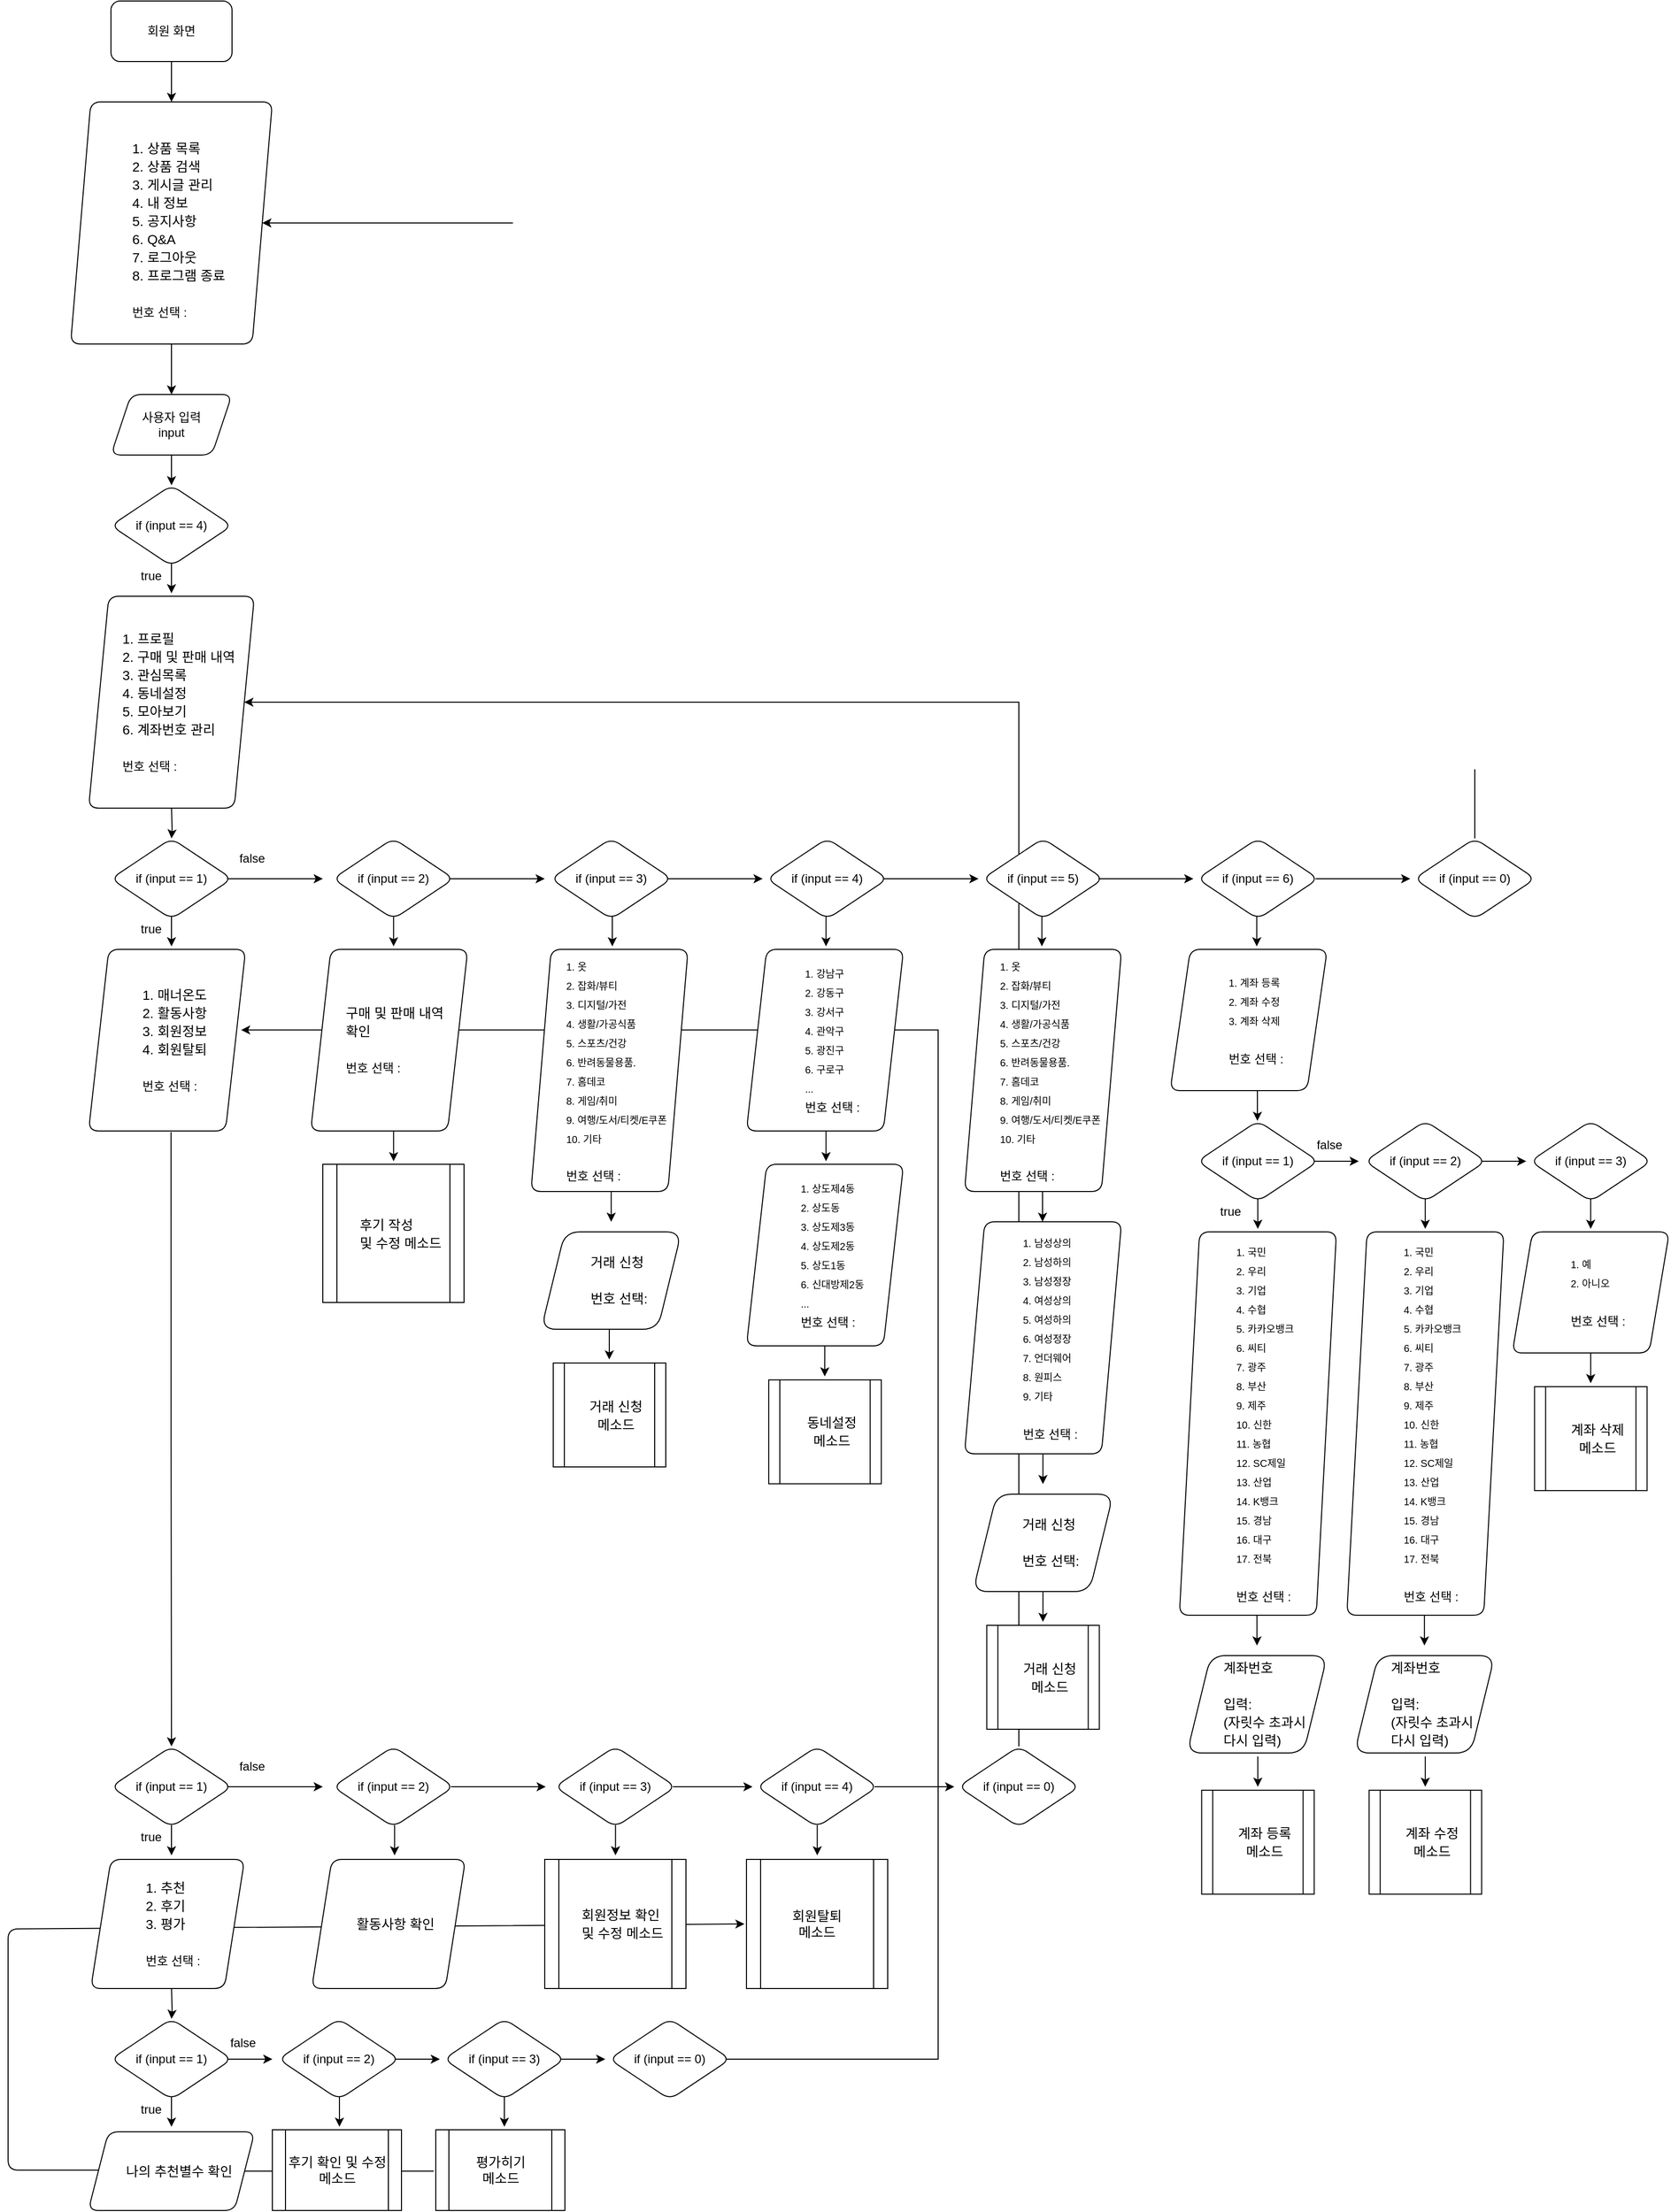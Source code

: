 <mxfile version="13.9.8" type="device"><diagram id="C5RBs43oDa-KdzZeNtuy" name="Page-1"><mxGraphModel dx="2104" dy="896" grid="1" gridSize="10" guides="1" tooltips="1" connect="1" arrows="1" fold="1" page="1" pageScale="1" pageWidth="827" pageHeight="1169" math="0" shadow="0"><root><mxCell id="WIyWlLk6GJQsqaUBKTNV-0"/><mxCell id="WIyWlLk6GJQsqaUBKTNV-1" parent="WIyWlLk6GJQsqaUBKTNV-0"/><mxCell id="uwMDLO1GUHIa66Tls5Jl-5" value="" style="edgeStyle=orthogonalEdgeStyle;rounded=0;orthogonalLoop=1;jettySize=auto;html=1;" parent="WIyWlLk6GJQsqaUBKTNV-1" source="uwMDLO1GUHIa66Tls5Jl-6" target="uwMDLO1GUHIa66Tls5Jl-8" edge="1"><mxGeometry relative="1" as="geometry"/></mxCell><mxCell id="uwMDLO1GUHIa66Tls5Jl-6" value="회원 화면" style="rounded=1;whiteSpace=wrap;html=1;" parent="WIyWlLk6GJQsqaUBKTNV-1" vertex="1"><mxGeometry x="180" y="20" width="120" height="60" as="geometry"/></mxCell><mxCell id="uwMDLO1GUHIa66Tls5Jl-7" value="" style="edgeStyle=orthogonalEdgeStyle;rounded=0;orthogonalLoop=1;jettySize=auto;html=1;" parent="WIyWlLk6GJQsqaUBKTNV-1" source="uwMDLO1GUHIa66Tls5Jl-8" edge="1"><mxGeometry relative="1" as="geometry"><mxPoint x="240" y="410" as="targetPoint"/></mxGeometry></mxCell><mxCell id="uwMDLO1GUHIa66Tls5Jl-8" value="&lt;br&gt;&lt;p style=&quot;line-height: 150% ; margin-top: 0pt ; margin-bottom: 0pt ; margin-left: 0.4in ; margin-right: 0in ; text-indent: -0.25in ; text-align: left ; direction: ltr ; unicode-bidi: embed&quot;&gt;&lt;span style=&quot;font-size: 10pt&quot;&gt;1. 상품 목록&lt;/span&gt;&lt;/p&gt;&lt;p style=&quot;line-height: 150% ; margin-top: 0pt ; margin-bottom: 0pt ; margin-left: 0.4in ; margin-right: 0in ; text-indent: -0.25in ; text-align: left ; direction: ltr ; unicode-bidi: embed&quot;&gt;&lt;span style=&quot;font-size: 10pt&quot;&gt;2. 상품 검색&lt;/span&gt;&lt;/p&gt;&lt;p style=&quot;line-height: 150% ; margin-top: 0pt ; margin-bottom: 0pt ; margin-left: 0.4in ; margin-right: 0in ; text-indent: -0.25in ; text-align: left ; direction: ltr ; unicode-bidi: embed&quot;&gt;&lt;span style=&quot;font-size: 10pt&quot;&gt;3. 게시글 관리&lt;/span&gt;&lt;/p&gt;&lt;p style=&quot;line-height: 150% ; margin-top: 0pt ; margin-bottom: 0pt ; margin-left: 0.4in ; margin-right: 0in ; text-indent: -0.25in ; text-align: left ; direction: ltr ; unicode-bidi: embed&quot;&gt;&lt;span style=&quot;font-size: 10pt&quot;&gt;4. 내 정보&lt;/span&gt;&lt;/p&gt;&lt;p style=&quot;line-height: 150% ; margin-top: 0pt ; margin-bottom: 0pt ; margin-left: 0.4in ; margin-right: 0in ; text-indent: -0.25in ; text-align: left ; direction: ltr ; unicode-bidi: embed&quot;&gt;&lt;span style=&quot;text-indent: -0.25in ; font-size: 10pt&quot;&gt;5. 공지사항&lt;/span&gt;&lt;span style=&quot;font-size: 10pt&quot;&gt;&lt;br&gt;&lt;/span&gt;&lt;/p&gt;&lt;p style=&quot;line-height: 150% ; margin-top: 0pt ; margin-bottom: 0pt ; margin-left: 0.4in ; margin-right: 0in ; text-indent: -0.25in ; text-align: left ; direction: ltr ; unicode-bidi: embed&quot;&gt;&lt;span style=&quot;text-indent: -0.25in ; font-size: 10pt&quot;&gt;6. Q&amp;amp;A&lt;/span&gt;&lt;span style=&quot;text-indent: -0.25in ; font-size: 10pt&quot;&gt;&lt;br&gt;&lt;/span&gt;&lt;/p&gt;&lt;p style=&quot;line-height: 150% ; margin-top: 0pt ; margin-bottom: 0pt ; margin-left: 0.4in ; margin-right: 0in ; text-indent: -0.25in ; text-align: left ; direction: ltr ; unicode-bidi: embed&quot;&gt;&lt;span style=&quot;text-indent: -0.25in ; font-size: 10pt&quot;&gt;7. 로그아웃&lt;/span&gt;&lt;span style=&quot;text-indent: -0.25in ; font-size: 10pt&quot;&gt;&lt;br&gt;&lt;/span&gt;&lt;/p&gt;&lt;p style=&quot;line-height: 150% ; margin-top: 0pt ; margin-bottom: 0pt ; margin-left: 0.4in ; margin-right: 0in ; text-indent: -0.25in ; text-align: left ; direction: ltr ; unicode-bidi: embed&quot;&gt;&lt;span style=&quot;text-indent: -0.25in ; font-size: 10pt&quot;&gt;8. 프로그램 종료&lt;/span&gt;&lt;/p&gt;&lt;p style=&quot;line-height: 150% ; margin-top: 0pt ; margin-bottom: 0pt ; margin-left: 0.4in ; margin-right: 0in ; text-indent: -0.25in ; text-align: left ; direction: ltr ; unicode-bidi: embed&quot;&gt;&lt;br&gt;&lt;/p&gt;&lt;p style=&quot;line-height: 150% ; margin-top: 0pt ; margin-bottom: 0pt ; margin-left: 0.4in ; margin-right: 0in ; text-indent: -0.25in ; text-align: left ; direction: ltr ; unicode-bidi: embed&quot;&gt;&lt;span style=&quot;text-indent: -0.25in&quot;&gt;번호 선택 :&amp;nbsp;&lt;/span&gt;&lt;br&gt;&lt;/p&gt;" style="shape=parallelogram;perimeter=parallelogramPerimeter;whiteSpace=wrap;html=1;fixedSize=1;rounded=1;" parent="WIyWlLk6GJQsqaUBKTNV-1" vertex="1"><mxGeometry x="140" y="120" width="200" height="240" as="geometry"/></mxCell><mxCell id="uwMDLO1GUHIa66Tls5Jl-9" value="" style="edgeStyle=orthogonalEdgeStyle;rounded=0;orthogonalLoop=1;jettySize=auto;html=1;" parent="WIyWlLk6GJQsqaUBKTNV-1" source="uwMDLO1GUHIa66Tls5Jl-10" target="uwMDLO1GUHIa66Tls5Jl-12" edge="1"><mxGeometry relative="1" as="geometry"/></mxCell><mxCell id="uwMDLO1GUHIa66Tls5Jl-10" value="사용자 입력&lt;br&gt;input" style="shape=parallelogram;perimeter=parallelogramPerimeter;whiteSpace=wrap;html=1;fixedSize=1;rounded=1;" parent="WIyWlLk6GJQsqaUBKTNV-1" vertex="1"><mxGeometry x="180" y="410" width="120" height="60" as="geometry"/></mxCell><mxCell id="uwMDLO1GUHIa66Tls5Jl-12" value="if (input == 4)" style="rhombus;whiteSpace=wrap;html=1;rounded=1;" parent="WIyWlLk6GJQsqaUBKTNV-1" vertex="1"><mxGeometry x="180" y="500" width="120" height="80" as="geometry"/></mxCell><mxCell id="uwMDLO1GUHIa66Tls5Jl-285" value="" style="edgeStyle=orthogonalEdgeStyle;rounded=0;orthogonalLoop=1;jettySize=auto;html=1;" parent="WIyWlLk6GJQsqaUBKTNV-1" edge="1"><mxGeometry relative="1" as="geometry"><mxPoint x="240" y="577" as="sourcePoint"/><mxPoint x="240" y="607" as="targetPoint"/></mxGeometry></mxCell><mxCell id="uwMDLO1GUHIa66Tls5Jl-286" value="&lt;p style=&quot;line-height: 18px ; margin: 0pt 0in 0pt 0.4in ; text-indent: -0.25in ; text-align: left ; direction: ltr ; unicode-bidi: embed&quot;&gt;&lt;span style=&quot;font-size: 10pt&quot;&gt;1. 프로필&lt;/span&gt;&lt;/p&gt;&lt;p style=&quot;line-height: 18px ; margin: 0pt 0in 0pt 0.4in ; text-indent: -0.25in ; text-align: left ; direction: ltr ; unicode-bidi: embed&quot;&gt;&lt;span style=&quot;font-size: 10pt&quot;&gt;2. 구매 및 판매 내역&lt;/span&gt;&lt;/p&gt;&lt;p style=&quot;line-height: 18px ; margin: 0pt 0in 0pt 0.4in ; text-indent: -0.25in ; text-align: left ; direction: ltr ; unicode-bidi: embed&quot;&gt;&lt;span style=&quot;font-size: 10pt&quot;&gt;3. 관심목록&lt;/span&gt;&lt;/p&gt;&lt;p style=&quot;line-height: 18px ; margin: 0pt 0in 0pt 0.4in ; text-indent: -0.25in ; text-align: left ; direction: ltr ; unicode-bidi: embed&quot;&gt;&lt;span style=&quot;font-size: 10pt&quot;&gt;4. 동네설정&lt;/span&gt;&lt;/p&gt;&lt;p style=&quot;line-height: 18px ; margin: 0pt 0in 0pt 0.4in ; text-indent: -0.25in ; text-align: left ; direction: ltr ; unicode-bidi: embed&quot;&gt;&lt;span style=&quot;text-indent: -0.25in ; font-size: 10pt&quot;&gt;5. 모아보기&lt;/span&gt;&lt;/p&gt;&lt;p style=&quot;line-height: 18px ; margin: 0pt 0in 0pt 0.4in ; text-indent: -0.25in ; text-align: left ; direction: ltr ; unicode-bidi: embed&quot;&gt;&lt;span style=&quot;text-indent: -0.25in ; font-size: 10pt&quot;&gt;6. 계좌번호 관리&lt;/span&gt;&lt;/p&gt;&lt;p style=&quot;line-height: 18px ; margin: 0pt 0in 0pt 0.4in ; text-indent: -0.25in ; text-align: left ; direction: ltr ; unicode-bidi: embed&quot;&gt;&lt;br&gt;&lt;/p&gt;&lt;p style=&quot;line-height: 18px ; margin: 0pt 0in 0pt 0.4in ; text-indent: -0.25in ; text-align: left ; direction: ltr ; unicode-bidi: embed&quot;&gt;&lt;span style=&quot;text-indent: -0.25in&quot;&gt;번호 선택 :&amp;nbsp;&lt;/span&gt;&lt;/p&gt;" style="shape=parallelogram;perimeter=parallelogramPerimeter;whiteSpace=wrap;html=1;fixedSize=1;rounded=1;" parent="WIyWlLk6GJQsqaUBKTNV-1" vertex="1"><mxGeometry x="157.83" y="610" width="164.35" height="210" as="geometry"/></mxCell><mxCell id="uwMDLO1GUHIa66Tls5Jl-287" value="" style="edgeStyle=orthogonalEdgeStyle;rounded=0;orthogonalLoop=1;jettySize=auto;html=1;" parent="WIyWlLk6GJQsqaUBKTNV-1" target="uwMDLO1GUHIa66Tls5Jl-288" edge="1"><mxGeometry relative="1" as="geometry"><mxPoint x="240.059" y="820.0" as="sourcePoint"/></mxGeometry></mxCell><mxCell id="uwMDLO1GUHIa66Tls5Jl-288" value="if (input == 1)" style="rhombus;whiteSpace=wrap;html=1;rounded=1;" parent="WIyWlLk6GJQsqaUBKTNV-1" vertex="1"><mxGeometry x="180" y="850" width="120" height="80" as="geometry"/></mxCell><mxCell id="uwMDLO1GUHIa66Tls5Jl-292" value="true" style="text;html=1;strokeColor=none;fillColor=none;align=center;verticalAlign=middle;whiteSpace=wrap;rounded=0;" parent="WIyWlLk6GJQsqaUBKTNV-1" vertex="1"><mxGeometry x="200" y="580" width="40" height="20" as="geometry"/></mxCell><mxCell id="uwMDLO1GUHIa66Tls5Jl-300" value="&lt;p style=&quot;line-height: 18px ; margin: 0pt 0in 0pt 0.4in ; text-indent: -0.25in ; text-align: left ; direction: ltr ; unicode-bidi: embed&quot;&gt;&lt;span style=&quot;font-size: 10pt&quot;&gt;1. 매너온도&lt;/span&gt;&lt;/p&gt;&lt;p style=&quot;line-height: 18px ; margin: 0pt 0in 0pt 0.4in ; text-indent: -0.25in ; text-align: left ; direction: ltr ; unicode-bidi: embed&quot;&gt;&lt;span style=&quot;font-size: 10pt&quot;&gt;2. 활동사항&lt;/span&gt;&lt;/p&gt;&lt;p style=&quot;line-height: 18px ; margin: 0pt 0in 0pt 0.4in ; text-indent: -0.25in ; text-align: left ; direction: ltr ; unicode-bidi: embed&quot;&gt;&lt;span style=&quot;font-size: 10pt&quot;&gt;3. 회원정보&lt;/span&gt;&lt;/p&gt;&lt;p style=&quot;line-height: 18px ; margin: 0pt 0in 0pt 0.4in ; text-indent: -0.25in ; text-align: left ; direction: ltr ; unicode-bidi: embed&quot;&gt;&lt;span style=&quot;font-size: 10pt&quot;&gt;4. 회원탈퇴&lt;/span&gt;&lt;/p&gt;&lt;p style=&quot;line-height: 18px ; margin: 0pt 0in 0pt 0.4in ; text-indent: -0.25in ; text-align: left ; direction: ltr ; unicode-bidi: embed&quot;&gt;&lt;br&gt;&lt;/p&gt;&lt;p style=&quot;line-height: 18px ; margin: 0pt 0in 0pt 0.4in ; text-indent: -0.25in ; text-align: left ; direction: ltr ; unicode-bidi: embed&quot;&gt;&lt;span style=&quot;text-indent: -0.25in&quot;&gt;번호 선택 :&amp;nbsp;&lt;/span&gt;&lt;/p&gt;" style="shape=parallelogram;perimeter=parallelogramPerimeter;whiteSpace=wrap;html=1;fixedSize=1;rounded=1;" parent="WIyWlLk6GJQsqaUBKTNV-1" vertex="1"><mxGeometry x="157.83" y="960" width="155.7" height="180" as="geometry"/></mxCell><mxCell id="uwMDLO1GUHIa66Tls5Jl-304" value="" style="edgeStyle=orthogonalEdgeStyle;rounded=0;orthogonalLoop=1;jettySize=auto;html=1;entryX=0.5;entryY=0;entryDx=0;entryDy=0;" parent="WIyWlLk6GJQsqaUBKTNV-1" edge="1"><mxGeometry relative="1" as="geometry"><mxPoint x="240" y="927" as="sourcePoint"/><mxPoint x="240.005" y="957" as="targetPoint"/></mxGeometry></mxCell><mxCell id="uwMDLO1GUHIa66Tls5Jl-305" value="" style="edgeStyle=orthogonalEdgeStyle;rounded=0;orthogonalLoop=1;jettySize=auto;html=1;exitX=0.525;exitY=1.006;exitDx=0;exitDy=0;exitPerimeter=0;" parent="WIyWlLk6GJQsqaUBKTNV-1" source="uwMDLO1GUHIa66Tls5Jl-300" target="uwMDLO1GUHIa66Tls5Jl-306" edge="1"><mxGeometry relative="1" as="geometry"><mxPoint x="240.059" y="1330.0" as="sourcePoint"/></mxGeometry></mxCell><mxCell id="uwMDLO1GUHIa66Tls5Jl-306" value="if (input == 1)" style="rhombus;whiteSpace=wrap;html=1;rounded=1;" parent="WIyWlLk6GJQsqaUBKTNV-1" vertex="1"><mxGeometry x="180" y="1750" width="120" height="80" as="geometry"/></mxCell><mxCell id="uwMDLO1GUHIa66Tls5Jl-308" value="if (input == 2)" style="rhombus;whiteSpace=wrap;html=1;rounded=1;" parent="WIyWlLk6GJQsqaUBKTNV-1" vertex="1"><mxGeometry x="400" y="1750" width="120" height="80" as="geometry"/></mxCell><mxCell id="uwMDLO1GUHIa66Tls5Jl-310" value="if (input == 3)" style="rhombus;whiteSpace=wrap;html=1;rounded=1;" parent="WIyWlLk6GJQsqaUBKTNV-1" vertex="1"><mxGeometry x="620" y="1750" width="120" height="80" as="geometry"/></mxCell><mxCell id="uwMDLO1GUHIa66Tls5Jl-311" value="if (input == 4)" style="rhombus;whiteSpace=wrap;html=1;rounded=1;" parent="WIyWlLk6GJQsqaUBKTNV-1" vertex="1"><mxGeometry x="820" y="1750" width="120" height="80" as="geometry"/></mxCell><mxCell id="uwMDLO1GUHIa66Tls5Jl-313" style="edgeStyle=orthogonalEdgeStyle;rounded=0;orthogonalLoop=1;jettySize=auto;html=1;" parent="WIyWlLk6GJQsqaUBKTNV-1" edge="1"><mxGeometry relative="1" as="geometry"><mxPoint x="296" y="1790" as="sourcePoint"/><mxPoint x="390" y="1790" as="targetPoint"/></mxGeometry></mxCell><mxCell id="uwMDLO1GUHIa66Tls5Jl-314" style="edgeStyle=orthogonalEdgeStyle;rounded=0;orthogonalLoop=1;jettySize=auto;html=1;" parent="WIyWlLk6GJQsqaUBKTNV-1" edge="1"><mxGeometry relative="1" as="geometry"><mxPoint x="737" y="1790" as="sourcePoint"/><mxPoint x="816" y="1790" as="targetPoint"/></mxGeometry></mxCell><mxCell id="uwMDLO1GUHIa66Tls5Jl-315" value="" style="edgeStyle=orthogonalEdgeStyle;rounded=0;orthogonalLoop=1;jettySize=auto;html=1;entryX=0.5;entryY=0;entryDx=0;entryDy=0;" parent="WIyWlLk6GJQsqaUBKTNV-1" edge="1"><mxGeometry relative="1" as="geometry"><mxPoint x="240" y="1828" as="sourcePoint"/><mxPoint x="240.005" y="1858" as="targetPoint"/></mxGeometry></mxCell><mxCell id="uwMDLO1GUHIa66Tls5Jl-317" style="edgeStyle=orthogonalEdgeStyle;rounded=0;orthogonalLoop=1;jettySize=auto;html=1;" parent="WIyWlLk6GJQsqaUBKTNV-1" edge="1"><mxGeometry relative="1" as="geometry"><mxPoint x="517" y="1790" as="sourcePoint"/><mxPoint x="611" y="1790" as="targetPoint"/></mxGeometry></mxCell><mxCell id="uwMDLO1GUHIa66Tls5Jl-318" value="true" style="text;html=1;strokeColor=none;fillColor=none;align=center;verticalAlign=middle;whiteSpace=wrap;rounded=0;" parent="WIyWlLk6GJQsqaUBKTNV-1" vertex="1"><mxGeometry x="200" y="930" width="40" height="20" as="geometry"/></mxCell><mxCell id="uwMDLO1GUHIa66Tls5Jl-319" value="true" style="text;html=1;strokeColor=none;fillColor=none;align=center;verticalAlign=middle;whiteSpace=wrap;rounded=0;" parent="WIyWlLk6GJQsqaUBKTNV-1" vertex="1"><mxGeometry x="200" y="1830" width="40" height="20" as="geometry"/></mxCell><mxCell id="uwMDLO1GUHIa66Tls5Jl-320" value="" style="edgeStyle=orthogonalEdgeStyle;rounded=0;orthogonalLoop=1;jettySize=auto;html=1;" parent="WIyWlLk6GJQsqaUBKTNV-1" target="uwMDLO1GUHIa66Tls5Jl-321" edge="1"><mxGeometry relative="1" as="geometry"><mxPoint x="240.059" y="1990.0" as="sourcePoint"/></mxGeometry></mxCell><mxCell id="uwMDLO1GUHIa66Tls5Jl-321" value="if (input == 1)" style="rhombus;whiteSpace=wrap;html=1;rounded=1;" parent="WIyWlLk6GJQsqaUBKTNV-1" vertex="1"><mxGeometry x="180" y="2020" width="120" height="80" as="geometry"/></mxCell><mxCell id="uwMDLO1GUHIa66Tls5Jl-322" style="edgeStyle=orthogonalEdgeStyle;rounded=0;orthogonalLoop=1;jettySize=auto;html=1;" parent="WIyWlLk6GJQsqaUBKTNV-1" edge="1"><mxGeometry relative="1" as="geometry"><mxPoint x="296" y="2060" as="sourcePoint"/><mxPoint x="340" y="2060" as="targetPoint"/></mxGeometry></mxCell><mxCell id="uwMDLO1GUHIa66Tls5Jl-323" value="if (input == 2)" style="rhombus;whiteSpace=wrap;html=1;rounded=1;" parent="WIyWlLk6GJQsqaUBKTNV-1" vertex="1"><mxGeometry x="346" y="2020" width="120" height="80" as="geometry"/></mxCell><mxCell id="uwMDLO1GUHIa66Tls5Jl-324" value="if (input == 3)" style="rhombus;whiteSpace=wrap;html=1;rounded=1;" parent="WIyWlLk6GJQsqaUBKTNV-1" vertex="1"><mxGeometry x="510" y="2020" width="120" height="80" as="geometry"/></mxCell><mxCell id="uwMDLO1GUHIa66Tls5Jl-325" style="edgeStyle=orthogonalEdgeStyle;rounded=0;orthogonalLoop=1;jettySize=auto;html=1;" parent="WIyWlLk6GJQsqaUBKTNV-1" edge="1"><mxGeometry relative="1" as="geometry"><mxPoint x="462" y="2060" as="sourcePoint"/><mxPoint x="506" y="2060" as="targetPoint"/></mxGeometry></mxCell><mxCell id="uwMDLO1GUHIa66Tls5Jl-330" value="" style="edgeStyle=orthogonalEdgeStyle;rounded=0;orthogonalLoop=1;jettySize=auto;html=1;entryX=0.5;entryY=0;entryDx=0;entryDy=0;" parent="WIyWlLk6GJQsqaUBKTNV-1" edge="1"><mxGeometry relative="1" as="geometry"><mxPoint x="240" y="2097" as="sourcePoint"/><mxPoint x="240.005" y="2127" as="targetPoint"/></mxGeometry></mxCell><mxCell id="uwMDLO1GUHIa66Tls5Jl-331" value="&lt;p style=&quot;line-height: 18px ; margin: 0pt 0in 0pt 0.4in ; text-indent: -0.25in ; text-align: left ; direction: ltr ; unicode-bidi: embed&quot;&gt;&lt;span style=&quot;font-size: 13.333px&quot;&gt;나의 추천별수 확인&lt;/span&gt;&lt;/p&gt;" style="shape=parallelogram;perimeter=parallelogramPerimeter;whiteSpace=wrap;html=1;fixedSize=1;rounded=1;" parent="WIyWlLk6GJQsqaUBKTNV-1" vertex="1"><mxGeometry x="157.5" y="2132" width="165" height="78" as="geometry"/></mxCell><mxCell id="uwMDLO1GUHIa66Tls5Jl-332" value="" style="endArrow=classic;html=1;entryX=0;entryY=0.5;entryDx=0;entryDy=0;" parent="WIyWlLk6GJQsqaUBKTNV-1" edge="1"><mxGeometry width="50" height="50" relative="1" as="geometry"><mxPoint x="168" y="2170" as="sourcePoint"/><mxPoint x="808" y="1926" as="targetPoint"/><Array as="points"><mxPoint x="78" y="2170"/><mxPoint x="78" y="1931"/></Array></mxGeometry></mxCell><mxCell id="uwMDLO1GUHIa66Tls5Jl-333" value="true" style="text;html=1;strokeColor=none;fillColor=none;align=center;verticalAlign=middle;whiteSpace=wrap;rounded=0;" parent="WIyWlLk6GJQsqaUBKTNV-1" vertex="1"><mxGeometry x="200" y="2100" width="40" height="20" as="geometry"/></mxCell><mxCell id="uwMDLO1GUHIa66Tls5Jl-335" value="false" style="text;html=1;strokeColor=none;fillColor=none;align=center;verticalAlign=middle;whiteSpace=wrap;rounded=0;" parent="WIyWlLk6GJQsqaUBKTNV-1" vertex="1"><mxGeometry x="291" y="2034" width="40" height="20" as="geometry"/></mxCell><mxCell id="uwMDLO1GUHIa66Tls5Jl-336" value="" style="edgeStyle=orthogonalEdgeStyle;rounded=0;orthogonalLoop=1;jettySize=auto;html=1;entryX=0.5;entryY=0;entryDx=0;entryDy=0;" parent="WIyWlLk6GJQsqaUBKTNV-1" edge="1"><mxGeometry relative="1" as="geometry"><mxPoint x="406.5" y="2097" as="sourcePoint"/><mxPoint x="406.505" y="2127" as="targetPoint"/></mxGeometry></mxCell><mxCell id="uwMDLO1GUHIa66Tls5Jl-342" value="" style="edgeStyle=orthogonalEdgeStyle;rounded=0;orthogonalLoop=1;jettySize=auto;html=1;entryX=0.5;entryY=0;entryDx=0;entryDy=0;" parent="WIyWlLk6GJQsqaUBKTNV-1" edge="1"><mxGeometry relative="1" as="geometry"><mxPoint x="570" y="2097" as="sourcePoint"/><mxPoint x="570.005" y="2127" as="targetPoint"/></mxGeometry></mxCell><mxCell id="uwMDLO1GUHIa66Tls5Jl-344" style="edgeStyle=orthogonalEdgeStyle;rounded=0;orthogonalLoop=1;jettySize=auto;html=1;" parent="WIyWlLk6GJQsqaUBKTNV-1" edge="1"><mxGeometry relative="1" as="geometry"><mxPoint x="626" y="2060" as="sourcePoint"/><mxPoint x="670" y="2060" as="targetPoint"/></mxGeometry></mxCell><mxCell id="uwMDLO1GUHIa66Tls5Jl-345" value="if (input == 0)" style="rhombus;whiteSpace=wrap;html=1;rounded=1;" parent="WIyWlLk6GJQsqaUBKTNV-1" vertex="1"><mxGeometry x="674" y="2020" width="120" height="80" as="geometry"/></mxCell><mxCell id="uwMDLO1GUHIa66Tls5Jl-346" value="" style="edgeStyle=orthogonalEdgeStyle;rounded=0;orthogonalLoop=1;jettySize=auto;html=1;entryX=0.5;entryY=0;entryDx=0;entryDy=0;" parent="WIyWlLk6GJQsqaUBKTNV-1" edge="1"><mxGeometry relative="1" as="geometry"><mxPoint x="461.17" y="1828" as="sourcePoint"/><mxPoint x="461.175" y="1858" as="targetPoint"/></mxGeometry></mxCell><mxCell id="uwMDLO1GUHIa66Tls5Jl-347" value="&lt;p style=&quot;line-height: 18px ; margin: 0pt 0in 0pt 0.4in ; text-indent: -0.25in ; text-align: left ; direction: ltr ; unicode-bidi: embed&quot;&gt;&lt;span style=&quot;font-size: 13.333px&quot;&gt;활동사항 확인&lt;/span&gt;&lt;/p&gt;" style="shape=parallelogram;perimeter=parallelogramPerimeter;whiteSpace=wrap;html=1;fixedSize=1;rounded=1;" parent="WIyWlLk6GJQsqaUBKTNV-1" vertex="1"><mxGeometry x="379" y="1862" width="152.44" height="128" as="geometry"/></mxCell><mxCell id="uwMDLO1GUHIa66Tls5Jl-348" value="" style="edgeStyle=orthogonalEdgeStyle;rounded=0;orthogonalLoop=1;jettySize=auto;html=1;entryX=0.5;entryY=0;entryDx=0;entryDy=0;" parent="WIyWlLk6GJQsqaUBKTNV-1" edge="1"><mxGeometry relative="1" as="geometry"><mxPoint x="680.17" y="1828" as="sourcePoint"/><mxPoint x="680.175" y="1858" as="targetPoint"/></mxGeometry></mxCell><mxCell id="uwMDLO1GUHIa66Tls5Jl-350" value="" style="edgeStyle=orthogonalEdgeStyle;rounded=0;orthogonalLoop=1;jettySize=auto;html=1;entryX=0.5;entryY=0;entryDx=0;entryDy=0;" parent="WIyWlLk6GJQsqaUBKTNV-1" edge="1"><mxGeometry relative="1" as="geometry"><mxPoint x="880.17" y="1828" as="sourcePoint"/><mxPoint x="880.175" y="1858" as="targetPoint"/></mxGeometry></mxCell><mxCell id="uwMDLO1GUHIa66Tls5Jl-355" style="edgeStyle=orthogonalEdgeStyle;rounded=0;orthogonalLoop=1;jettySize=auto;html=1;entryX=0.971;entryY=0.444;entryDx=0;entryDy=0;entryPerimeter=0;" parent="WIyWlLk6GJQsqaUBKTNV-1" target="uwMDLO1GUHIa66Tls5Jl-300" edge="1"><mxGeometry relative="1" as="geometry"><mxPoint x="790" y="2060" as="sourcePoint"/><mxPoint x="1000" y="1040" as="targetPoint"/><Array as="points"><mxPoint x="1000" y="2060"/><mxPoint x="1000" y="1040"/></Array></mxGeometry></mxCell><mxCell id="uwMDLO1GUHIa66Tls5Jl-356" value="if (input == 0)" style="rhombus;whiteSpace=wrap;html=1;rounded=1;" parent="WIyWlLk6GJQsqaUBKTNV-1" vertex="1"><mxGeometry x="1020" y="1750" width="120" height="80" as="geometry"/></mxCell><mxCell id="uwMDLO1GUHIa66Tls5Jl-357" style="edgeStyle=orthogonalEdgeStyle;rounded=0;orthogonalLoop=1;jettySize=auto;html=1;" parent="WIyWlLk6GJQsqaUBKTNV-1" edge="1"><mxGeometry relative="1" as="geometry"><mxPoint x="937" y="1790" as="sourcePoint"/><mxPoint x="1016" y="1790" as="targetPoint"/></mxGeometry></mxCell><mxCell id="uwMDLO1GUHIa66Tls5Jl-358" style="edgeStyle=orthogonalEdgeStyle;rounded=0;orthogonalLoop=1;jettySize=auto;html=1;exitX=0.5;exitY=0;exitDx=0;exitDy=0;entryX=1;entryY=0.5;entryDx=0;entryDy=0;" parent="WIyWlLk6GJQsqaUBKTNV-1" source="uwMDLO1GUHIa66Tls5Jl-356" target="uwMDLO1GUHIa66Tls5Jl-286" edge="1"><mxGeometry relative="1" as="geometry"><mxPoint x="790" y="1090" as="sourcePoint"/><mxPoint x="340" y="1030" as="targetPoint"/><Array as="points"><mxPoint x="1080" y="715"/></Array></mxGeometry></mxCell><mxCell id="uwMDLO1GUHIa66Tls5Jl-359" value="false" style="text;html=1;strokeColor=none;fillColor=none;align=center;verticalAlign=middle;whiteSpace=wrap;rounded=0;" parent="WIyWlLk6GJQsqaUBKTNV-1" vertex="1"><mxGeometry x="300" y="1760" width="40" height="20" as="geometry"/></mxCell><mxCell id="uwMDLO1GUHIa66Tls5Jl-361" style="edgeStyle=orthogonalEdgeStyle;rounded=0;orthogonalLoop=1;jettySize=auto;html=1;" parent="WIyWlLk6GJQsqaUBKTNV-1" edge="1"><mxGeometry relative="1" as="geometry"><mxPoint x="296" y="890" as="sourcePoint"/><mxPoint x="390" y="890" as="targetPoint"/></mxGeometry></mxCell><mxCell id="uwMDLO1GUHIa66Tls5Jl-362" value="if (input == 2)" style="rhombus;whiteSpace=wrap;html=1;rounded=1;" parent="WIyWlLk6GJQsqaUBKTNV-1" vertex="1"><mxGeometry x="400" y="850" width="120" height="80" as="geometry"/></mxCell><mxCell id="uwMDLO1GUHIa66Tls5Jl-363" value="" style="edgeStyle=orthogonalEdgeStyle;rounded=0;orthogonalLoop=1;jettySize=auto;html=1;entryX=0.5;entryY=0;entryDx=0;entryDy=0;" parent="WIyWlLk6GJQsqaUBKTNV-1" edge="1"><mxGeometry relative="1" as="geometry"><mxPoint x="460.17" y="927" as="sourcePoint"/><mxPoint x="460.175" y="957" as="targetPoint"/></mxGeometry></mxCell><mxCell id="uwMDLO1GUHIa66Tls5Jl-364" value="&lt;p style=&quot;line-height: 18px ; margin: 0pt 0in 0pt 0.4in ; text-indent: -0.25in ; text-align: left ; direction: ltr ; unicode-bidi: embed&quot;&gt;&lt;span style=&quot;font-size: 13.333px&quot;&gt;구매 및 판매 내역&amp;nbsp;&lt;/span&gt;&lt;/p&gt;&lt;p style=&quot;line-height: 18px ; margin: 0pt 0in 0pt 0.4in ; text-indent: -0.25in ; text-align: left ; direction: ltr ; unicode-bidi: embed&quot;&gt;&lt;span style=&quot;font-size: 13.333px&quot;&gt;확인&lt;/span&gt;&lt;/p&gt;&lt;p style=&quot;line-height: 18px ; margin: 0pt 0in 0pt 0.4in ; text-indent: -0.25in ; text-align: left ; direction: ltr ; unicode-bidi: embed&quot;&gt;&lt;span style=&quot;font-size: 13.333px&quot;&gt;&lt;br&gt;&lt;/span&gt;&lt;/p&gt;&lt;p style=&quot;line-height: 18px ; margin: 0pt 0in 0pt 0.4in ; text-indent: -0.25in ; text-align: left ; direction: ltr ; unicode-bidi: embed&quot;&gt;번호 선택 :&lt;span style=&quot;font-size: 13.333px&quot;&gt;&lt;br&gt;&lt;/span&gt;&lt;/p&gt;" style="shape=parallelogram;perimeter=parallelogramPerimeter;whiteSpace=wrap;html=1;fixedSize=1;rounded=1;" parent="WIyWlLk6GJQsqaUBKTNV-1" vertex="1"><mxGeometry x="378" y="960" width="155.7" height="180" as="geometry"/></mxCell><mxCell id="uwMDLO1GUHIa66Tls5Jl-366" value="" style="edgeStyle=orthogonalEdgeStyle;rounded=0;orthogonalLoop=1;jettySize=auto;html=1;entryX=0.5;entryY=0;entryDx=0;entryDy=0;" parent="WIyWlLk6GJQsqaUBKTNV-1" edge="1"><mxGeometry relative="1" as="geometry"><mxPoint x="460.17" y="1140" as="sourcePoint"/><mxPoint x="460.175" y="1170" as="targetPoint"/></mxGeometry></mxCell><mxCell id="uwMDLO1GUHIa66Tls5Jl-369" value="&lt;p style=&quot;line-height: 18px ; margin: 0pt 0in 0pt 0.4in ; text-indent: -0.25in ; text-align: left ; direction: ltr ; unicode-bidi: embed&quot;&gt;&lt;span style=&quot;font-size: 10pt&quot;&gt;1. 추천&lt;/span&gt;&lt;/p&gt;&lt;p style=&quot;line-height: 18px ; margin: 0pt 0in 0pt 0.4in ; text-indent: -0.25in ; text-align: left ; direction: ltr ; unicode-bidi: embed&quot;&gt;&lt;span style=&quot;font-size: 10pt&quot;&gt;2. 후기&lt;/span&gt;&lt;/p&gt;&lt;p style=&quot;line-height: 18px ; margin: 0pt 0in 0pt 0.4in ; text-indent: -0.25in ; text-align: left ; direction: ltr ; unicode-bidi: embed&quot;&gt;&lt;span style=&quot;font-size: 10pt&quot;&gt;3. 평가&lt;/span&gt;&lt;/p&gt;&lt;p style=&quot;line-height: 18px ; margin: 0pt 0in 0pt 0.4in ; text-indent: -0.25in ; text-align: left ; direction: ltr ; unicode-bidi: embed&quot;&gt;&lt;span style=&quot;text-indent: -0.25in&quot;&gt;&lt;br&gt;&lt;/span&gt;&lt;/p&gt;&lt;p style=&quot;line-height: 18px ; margin: 0pt 0in 0pt 0.4in ; text-indent: -0.25in ; text-align: left ; direction: ltr ; unicode-bidi: embed&quot;&gt;&lt;span style=&quot;text-indent: -0.25in&quot;&gt;번호 선택 :&amp;nbsp;&lt;/span&gt;&lt;/p&gt;" style="shape=parallelogram;perimeter=parallelogramPerimeter;whiteSpace=wrap;html=1;fixedSize=1;rounded=1;" parent="WIyWlLk6GJQsqaUBKTNV-1" vertex="1"><mxGeometry x="160" y="1862" width="152.44" height="128" as="geometry"/></mxCell><mxCell id="uwMDLO1GUHIa66Tls5Jl-372" style="edgeStyle=orthogonalEdgeStyle;rounded=0;orthogonalLoop=1;jettySize=auto;html=1;" parent="WIyWlLk6GJQsqaUBKTNV-1" edge="1"><mxGeometry relative="1" as="geometry"><mxPoint x="516" y="890" as="sourcePoint"/><mxPoint x="610" y="890" as="targetPoint"/></mxGeometry></mxCell><mxCell id="uwMDLO1GUHIa66Tls5Jl-373" value="if (input == 3)" style="rhombus;whiteSpace=wrap;html=1;rounded=1;" parent="WIyWlLk6GJQsqaUBKTNV-1" vertex="1"><mxGeometry x="616" y="850" width="120" height="80" as="geometry"/></mxCell><mxCell id="uwMDLO1GUHIa66Tls5Jl-374" value="" style="edgeStyle=orthogonalEdgeStyle;rounded=0;orthogonalLoop=1;jettySize=auto;html=1;entryX=0.5;entryY=0;entryDx=0;entryDy=0;" parent="WIyWlLk6GJQsqaUBKTNV-1" edge="1"><mxGeometry relative="1" as="geometry"><mxPoint x="677" y="927" as="sourcePoint"/><mxPoint x="677.005" y="957" as="targetPoint"/></mxGeometry></mxCell><mxCell id="uwMDLO1GUHIa66Tls5Jl-375" value="&lt;p style=&quot;line-height: 150% ; margin-top: 0pt ; margin-bottom: 0pt ; margin-left: 0.4in ; margin-right: 0in ; text-indent: -0.25in ; text-align: left ; direction: ltr ; unicode-bidi: embed&quot;&gt;&lt;font style=&quot;font-size: 10px&quot;&gt;&lt;span style=&quot;font-family: &amp;#34;arial&amp;#34;&quot;&gt;1. 옷&lt;/span&gt;&lt;/font&gt;&lt;/p&gt;&lt;p style=&quot;line-height: 150% ; margin-top: 0pt ; margin-bottom: 0pt ; margin-left: 0.4in ; margin-right: 0in ; text-indent: -0.25in ; text-align: left ; direction: ltr ; unicode-bidi: embed&quot;&gt;&lt;font style=&quot;font-size: 10px&quot;&gt;&lt;span style=&quot;font-family: &amp;#34;arial&amp;#34;&quot;&gt;2. 잡화/뷰티&lt;/span&gt;&lt;/font&gt;&lt;/p&gt;&lt;p style=&quot;line-height: 150% ; margin-top: 0pt ; margin-bottom: 0pt ; margin-left: 0.4in ; margin-right: 0in ; text-indent: -0.25in ; text-align: left ; direction: ltr ; unicode-bidi: embed&quot;&gt;&lt;font style=&quot;font-size: 10px&quot;&gt;&lt;span style=&quot;font-family: &amp;#34;arial&amp;#34;&quot;&gt;3. 디지털/가전&lt;/span&gt;&lt;/font&gt;&lt;/p&gt;&lt;p style=&quot;line-height: 150% ; margin-top: 0pt ; margin-bottom: 0pt ; margin-left: 0.4in ; margin-right: 0in ; text-indent: -0.25in ; text-align: left ; direction: ltr ; unicode-bidi: embed&quot;&gt;&lt;font style=&quot;font-size: 10px&quot;&gt;&lt;span style=&quot;font-family: &amp;#34;arial&amp;#34;&quot;&gt;4. 생활/가공식품&lt;/span&gt;&lt;/font&gt;&lt;/p&gt;&lt;p style=&quot;line-height: 150% ; margin-top: 0pt ; margin-bottom: 0pt ; margin-left: 0.4in ; margin-right: 0in ; text-indent: -0.25in ; text-align: left ; direction: ltr ; unicode-bidi: embed&quot;&gt;&lt;font style=&quot;font-size: 10px&quot;&gt;&lt;span style=&quot;font-family: &amp;#34;arial&amp;#34;&quot;&gt;5. 스포츠/건강&lt;/span&gt;&lt;/font&gt;&lt;/p&gt;&lt;p style=&quot;line-height: 150% ; margin-top: 0pt ; margin-bottom: 0pt ; margin-left: 0.4in ; margin-right: 0in ; text-indent: -0.25in ; text-align: left ; direction: ltr ; unicode-bidi: embed&quot;&gt;&lt;font style=&quot;font-size: 10px&quot;&gt;&lt;span style=&quot;font-family: &amp;#34;arial&amp;#34;&quot;&gt;6. 반려동물용품&lt;/span&gt;&lt;/font&gt;&lt;span style=&quot;font-family: &amp;#34;arial&amp;#34; ; font-size: 10px ; text-indent: -0.25in&quot;&gt;.&amp;nbsp;&lt;/span&gt;&lt;/p&gt;&lt;p style=&quot;line-height: 150% ; margin-top: 0pt ; margin-bottom: 0pt ; margin-left: 0.4in ; margin-right: 0in ; text-indent: -0.25in ; text-align: left ; direction: ltr ; unicode-bidi: embed&quot;&gt;&lt;font style=&quot;font-size: 10px&quot;&gt;&lt;span style=&quot;font-family: &amp;#34;arial&amp;#34;&quot;&gt;7. 홈데코&lt;/span&gt;&lt;/font&gt;&lt;/p&gt;&lt;p style=&quot;line-height: 150% ; margin-top: 0pt ; margin-bottom: 0pt ; margin-left: 0.4in ; margin-right: 0in ; text-indent: -0.25in ; text-align: left ; direction: ltr ; unicode-bidi: embed&quot;&gt;&lt;font style=&quot;font-size: 10px&quot;&gt;&lt;span style=&quot;font-family: &amp;#34;arial&amp;#34;&quot;&gt;8. 게임/취미&lt;/span&gt;&lt;/font&gt;&lt;/p&gt;&lt;p style=&quot;line-height: 150% ; margin-top: 0pt ; margin-bottom: 0pt ; margin-left: 0.4in ; margin-right: 0in ; text-indent: -0.25in ; text-align: left ; direction: ltr ; unicode-bidi: embed&quot;&gt;&lt;font style=&quot;font-size: 10px&quot;&gt;&lt;span style=&quot;font-family: &amp;#34;arial&amp;#34;&quot;&gt;9. 여행/도서/티켓/E쿠폰&lt;/span&gt;&lt;/font&gt;&lt;/p&gt;&lt;p style=&quot;line-height: 150% ; margin-top: 0pt ; margin-bottom: 0pt ; margin-left: 0.4in ; margin-right: 0in ; text-indent: -0.25in ; text-align: left ; direction: ltr ; unicode-bidi: embed&quot;&gt;&lt;font style=&quot;font-size: 10px&quot;&gt;&lt;span style=&quot;font-family: &amp;#34;arial&amp;#34;&quot;&gt;10. 기타&lt;/span&gt;&lt;/font&gt;&lt;span style=&quot;font-family: &amp;#34;arial&amp;#34; ; font-size: 10px ; text-indent: -0.25in&quot;&gt;&amp;nbsp;&lt;/span&gt;&lt;/p&gt;&lt;p style=&quot;line-height: 18px ; margin: 0pt 0in 0pt 0.4in ; text-indent: -0.25in ; text-align: left ; direction: ltr ; unicode-bidi: embed&quot;&gt;&lt;br&gt;&lt;/p&gt;&lt;p style=&quot;line-height: 18px ; margin: 0pt 0in 0pt 0.4in ; text-indent: -0.25in ; text-align: left ; direction: ltr ; unicode-bidi: embed&quot;&gt;번호 선택 :&lt;span style=&quot;font-size: 13.333px&quot;&gt;&lt;br&gt;&lt;/span&gt;&lt;/p&gt;" style="shape=parallelogram;perimeter=parallelogramPerimeter;whiteSpace=wrap;html=1;fixedSize=1;rounded=1;" parent="WIyWlLk6GJQsqaUBKTNV-1" vertex="1"><mxGeometry x="596.37" y="960" width="155.7" height="240" as="geometry"/></mxCell><mxCell id="uwMDLO1GUHIa66Tls5Jl-376" value="" style="edgeStyle=orthogonalEdgeStyle;rounded=0;orthogonalLoop=1;jettySize=auto;html=1;entryX=0.5;entryY=0;entryDx=0;entryDy=0;" parent="WIyWlLk6GJQsqaUBKTNV-1" edge="1"><mxGeometry relative="1" as="geometry"><mxPoint x="675.88" y="1200" as="sourcePoint"/><mxPoint x="675.885" y="1230" as="targetPoint"/><Array as="points"><mxPoint x="676" y="1230"/><mxPoint x="676" y="1230"/></Array></mxGeometry></mxCell><mxCell id="uwMDLO1GUHIa66Tls5Jl-377" value="&lt;p style=&quot;line-height: 18px ; margin: 0pt 0in 0pt 0.4in ; text-indent: -0.25in ; text-align: left ; direction: ltr ; unicode-bidi: embed&quot;&gt;&lt;span style=&quot;font-size: 13.333px&quot;&gt;거래&amp;nbsp;&lt;/span&gt;&lt;span style=&quot;font-size: 13.333px ; text-indent: -0.25in&quot;&gt;신청&lt;/span&gt;&lt;/p&gt;&lt;p style=&quot;line-height: 18px ; margin: 0pt 0in 0pt 0.4in ; text-indent: -0.25in ; text-align: left ; direction: ltr ; unicode-bidi: embed&quot;&gt;&lt;span style=&quot;font-size: 13.333px&quot;&gt;&lt;br&gt;&lt;/span&gt;&lt;/p&gt;&lt;p style=&quot;line-height: 18px ; margin: 0pt 0in 0pt 0.4in ; text-indent: -0.25in ; text-align: left ; direction: ltr ; unicode-bidi: embed&quot;&gt;&lt;span style=&quot;font-size: 13.333px&quot;&gt;번호&amp;nbsp;&lt;/span&gt;&lt;span style=&quot;font-size: 13.333px ; text-indent: -0.25in&quot;&gt;선택:&lt;/span&gt;&lt;/p&gt;" style="shape=parallelogram;perimeter=parallelogramPerimeter;whiteSpace=wrap;html=1;fixedSize=1;rounded=1;arcSize=30;size=23.5;" parent="WIyWlLk6GJQsqaUBKTNV-1" vertex="1"><mxGeometry x="606.5" y="1240" width="139" height="96.56" as="geometry"/></mxCell><mxCell id="uwMDLO1GUHIa66Tls5Jl-378" style="edgeStyle=orthogonalEdgeStyle;rounded=0;orthogonalLoop=1;jettySize=auto;html=1;" parent="WIyWlLk6GJQsqaUBKTNV-1" edge="1"><mxGeometry relative="1" as="geometry"><mxPoint x="732" y="890" as="sourcePoint"/><mxPoint x="826" y="890" as="targetPoint"/></mxGeometry></mxCell><mxCell id="uwMDLO1GUHIa66Tls5Jl-379" value="if (input == 4)" style="rhombus;whiteSpace=wrap;html=1;rounded=1;" parent="WIyWlLk6GJQsqaUBKTNV-1" vertex="1"><mxGeometry x="830" y="850" width="120" height="80" as="geometry"/></mxCell><mxCell id="uwMDLO1GUHIa66Tls5Jl-380" value="" style="edgeStyle=orthogonalEdgeStyle;rounded=0;orthogonalLoop=1;jettySize=auto;html=1;entryX=0.5;entryY=0;entryDx=0;entryDy=0;" parent="WIyWlLk6GJQsqaUBKTNV-1" edge="1"><mxGeometry relative="1" as="geometry"><mxPoint x="888.85" y="927" as="sourcePoint"/><mxPoint x="888.855" y="957" as="targetPoint"/></mxGeometry></mxCell><mxCell id="uwMDLO1GUHIa66Tls5Jl-381" value="&lt;p style=&quot;line-height: 150% ; margin-top: 0pt ; margin-bottom: 0pt ; margin-left: 0.4in ; margin-right: 0in ; text-indent: -0.25in ; text-align: left ; direction: ltr ; unicode-bidi: embed&quot;&gt;&lt;font face=&quot;arial&quot;&gt;&lt;span style=&quot;font-size: 10px&quot;&gt;1. 강남구&lt;/span&gt;&lt;/font&gt;&lt;/p&gt;&lt;p style=&quot;line-height: 150% ; margin-top: 0pt ; margin-bottom: 0pt ; margin-left: 0.4in ; margin-right: 0in ; text-indent: -0.25in ; text-align: left ; direction: ltr ; unicode-bidi: embed&quot;&gt;&lt;font face=&quot;arial&quot;&gt;&lt;span style=&quot;font-size: 10px&quot;&gt;2. 강동구&lt;/span&gt;&lt;/font&gt;&lt;/p&gt;&lt;p style=&quot;line-height: 150% ; margin-top: 0pt ; margin-bottom: 0pt ; margin-left: 0.4in ; margin-right: 0in ; text-indent: -0.25in ; text-align: left ; direction: ltr ; unicode-bidi: embed&quot;&gt;&lt;font face=&quot;arial&quot;&gt;&lt;span style=&quot;font-size: 10px&quot;&gt;3. 강서구&lt;/span&gt;&lt;/font&gt;&lt;/p&gt;&lt;p style=&quot;line-height: 150% ; margin-top: 0pt ; margin-bottom: 0pt ; margin-left: 0.4in ; margin-right: 0in ; text-indent: -0.25in ; text-align: left ; direction: ltr ; unicode-bidi: embed&quot;&gt;&lt;font face=&quot;arial&quot;&gt;&lt;span style=&quot;font-size: 10px&quot;&gt;4. 관악구&lt;/span&gt;&lt;/font&gt;&lt;/p&gt;&lt;p style=&quot;line-height: 150% ; margin-top: 0pt ; margin-bottom: 0pt ; margin-left: 0.4in ; margin-right: 0in ; text-indent: -0.25in ; text-align: left ; direction: ltr ; unicode-bidi: embed&quot;&gt;&lt;font face=&quot;arial&quot;&gt;&lt;span style=&quot;font-size: 10px&quot;&gt;5. 광진구&lt;/span&gt;&lt;/font&gt;&lt;/p&gt;&lt;p style=&quot;line-height: 150% ; margin-top: 0pt ; margin-bottom: 0pt ; margin-left: 0.4in ; margin-right: 0in ; text-indent: -0.25in ; text-align: left ; direction: ltr ; unicode-bidi: embed&quot;&gt;&lt;font face=&quot;arial&quot;&gt;&lt;span style=&quot;font-size: 10px&quot;&gt;6. 구로구&lt;/span&gt;&lt;/font&gt;&lt;/p&gt;&lt;p style=&quot;line-height: 150% ; margin-top: 0pt ; margin-bottom: 0pt ; margin-left: 0.4in ; margin-right: 0in ; text-indent: -0.25in ; text-align: left ; direction: ltr ; unicode-bidi: embed&quot;&gt;&lt;font face=&quot;arial&quot;&gt;&lt;span style=&quot;font-size: 10px&quot;&gt;...&lt;/span&gt;&lt;/font&gt;&lt;/p&gt;&lt;p style=&quot;line-height: 18px ; margin: 0pt 0in 0pt 0.4in ; text-indent: -0.25in ; text-align: left ; direction: ltr ; unicode-bidi: embed&quot;&gt;번호 선택 :&lt;span style=&quot;font-size: 13.333px&quot;&gt;&lt;br&gt;&lt;/span&gt;&lt;/p&gt;" style="shape=parallelogram;perimeter=parallelogramPerimeter;whiteSpace=wrap;html=1;fixedSize=1;rounded=1;" parent="WIyWlLk6GJQsqaUBKTNV-1" vertex="1"><mxGeometry x="810" y="960" width="155.7" height="180" as="geometry"/></mxCell><mxCell id="uwMDLO1GUHIa66Tls5Jl-388" value="" style="endArrow=none;html=1;" parent="WIyWlLk6GJQsqaUBKTNV-1" source="uwMDLO1GUHIa66Tls5Jl-331" edge="1"><mxGeometry width="50" height="50" relative="1" as="geometry"><mxPoint x="450" y="2220" as="sourcePoint"/><mxPoint x="500" y="2171" as="targetPoint"/></mxGeometry></mxCell><mxCell id="uwMDLO1GUHIa66Tls5Jl-390" value="" style="edgeStyle=orthogonalEdgeStyle;rounded=0;orthogonalLoop=1;jettySize=auto;html=1;entryX=0.5;entryY=0;entryDx=0;entryDy=0;" parent="WIyWlLk6GJQsqaUBKTNV-1" edge="1"><mxGeometry relative="1" as="geometry"><mxPoint x="888.85" y="1140" as="sourcePoint"/><mxPoint x="888.855" y="1170" as="targetPoint"/></mxGeometry></mxCell><mxCell id="uwMDLO1GUHIa66Tls5Jl-391" value="&lt;p style=&quot;line-height: 150% ; margin-top: 0pt ; margin-bottom: 0pt ; margin-left: 0.4in ; margin-right: 0in ; text-indent: -0.25in ; text-align: left ; direction: ltr ; unicode-bidi: embed&quot;&gt;&lt;font face=&quot;arial&quot;&gt;&lt;span style=&quot;font-size: 10px&quot;&gt;1. 상도제4동&lt;/span&gt;&lt;/font&gt;&lt;/p&gt;&lt;p style=&quot;line-height: 150% ; margin-top: 0pt ; margin-bottom: 0pt ; margin-left: 0.4in ; margin-right: 0in ; text-indent: -0.25in ; text-align: left ; direction: ltr ; unicode-bidi: embed&quot;&gt;&lt;font face=&quot;arial&quot;&gt;&lt;span style=&quot;font-size: 10px&quot;&gt;2. 상도동&lt;/span&gt;&lt;/font&gt;&lt;/p&gt;&lt;p style=&quot;line-height: 150% ; margin-top: 0pt ; margin-bottom: 0pt ; margin-left: 0.4in ; margin-right: 0in ; text-indent: -0.25in ; text-align: left ; direction: ltr ; unicode-bidi: embed&quot;&gt;&lt;font face=&quot;arial&quot;&gt;&lt;span style=&quot;font-size: 10px&quot;&gt;3. 상도제3동&lt;/span&gt;&lt;/font&gt;&lt;/p&gt;&lt;p style=&quot;line-height: 150% ; margin-top: 0pt ; margin-bottom: 0pt ; margin-left: 0.4in ; margin-right: 0in ; text-indent: -0.25in ; text-align: left ; direction: ltr ; unicode-bidi: embed&quot;&gt;&lt;font face=&quot;arial&quot;&gt;&lt;span style=&quot;font-size: 10px&quot;&gt;4. 상도제2동&lt;/span&gt;&lt;/font&gt;&lt;/p&gt;&lt;p style=&quot;line-height: 150% ; margin-top: 0pt ; margin-bottom: 0pt ; margin-left: 0.4in ; margin-right: 0in ; text-indent: -0.25in ; text-align: left ; direction: ltr ; unicode-bidi: embed&quot;&gt;&lt;font face=&quot;arial&quot;&gt;&lt;span style=&quot;font-size: 10px&quot;&gt;5. 상도1동&lt;/span&gt;&lt;/font&gt;&lt;/p&gt;&lt;p style=&quot;line-height: 150% ; margin-top: 0pt ; margin-bottom: 0pt ; margin-left: 0.4in ; margin-right: 0in ; text-indent: -0.25in ; text-align: left ; direction: ltr ; unicode-bidi: embed&quot;&gt;&lt;font face=&quot;arial&quot;&gt;&lt;span style=&quot;font-size: 10px&quot;&gt;6. 신대방제2동&lt;/span&gt;&lt;/font&gt;&lt;/p&gt;&lt;p style=&quot;line-height: 150% ; margin-top: 0pt ; margin-bottom: 0pt ; margin-left: 0.4in ; margin-right: 0in ; text-indent: -0.25in ; text-align: left ; direction: ltr ; unicode-bidi: embed&quot;&gt;&lt;font face=&quot;arial&quot;&gt;&lt;span style=&quot;font-size: 10px&quot;&gt;...&lt;/span&gt;&lt;/font&gt;&lt;/p&gt;&lt;p style=&quot;line-height: 18px ; margin: 0pt 0in 0pt 0.4in ; text-indent: -0.25in ; text-align: left ; direction: ltr ; unicode-bidi: embed&quot;&gt;번호 선택 :&lt;span style=&quot;font-size: 13.333px&quot;&gt;&lt;br&gt;&lt;/span&gt;&lt;/p&gt;" style="shape=parallelogram;perimeter=parallelogramPerimeter;whiteSpace=wrap;html=1;fixedSize=1;rounded=1;" parent="WIyWlLk6GJQsqaUBKTNV-1" vertex="1"><mxGeometry x="810" y="1173" width="155.7" height="180" as="geometry"/></mxCell><mxCell id="uwMDLO1GUHIa66Tls5Jl-392" style="edgeStyle=orthogonalEdgeStyle;rounded=0;orthogonalLoop=1;jettySize=auto;html=1;" parent="WIyWlLk6GJQsqaUBKTNV-1" edge="1"><mxGeometry relative="1" as="geometry"><mxPoint x="946" y="890.0" as="sourcePoint"/><mxPoint x="1040" y="890.0" as="targetPoint"/></mxGeometry></mxCell><mxCell id="uwMDLO1GUHIa66Tls5Jl-393" value="if (input == 5)" style="rhombus;whiteSpace=wrap;html=1;rounded=1;" parent="WIyWlLk6GJQsqaUBKTNV-1" vertex="1"><mxGeometry x="1044" y="850" width="120" height="80" as="geometry"/></mxCell><mxCell id="uwMDLO1GUHIa66Tls5Jl-394" value="" style="edgeStyle=orthogonalEdgeStyle;rounded=0;orthogonalLoop=1;jettySize=auto;html=1;entryX=0.5;entryY=0;entryDx=0;entryDy=0;" parent="WIyWlLk6GJQsqaUBKTNV-1" edge="1"><mxGeometry relative="1" as="geometry"><mxPoint x="1102.85" y="927" as="sourcePoint"/><mxPoint x="1102.855" y="957" as="targetPoint"/></mxGeometry></mxCell><mxCell id="uwMDLO1GUHIa66Tls5Jl-395" value="false" style="text;html=1;strokeColor=none;fillColor=none;align=center;verticalAlign=middle;whiteSpace=wrap;rounded=0;" parent="WIyWlLk6GJQsqaUBKTNV-1" vertex="1"><mxGeometry x="300" y="860" width="40" height="20" as="geometry"/></mxCell><mxCell id="ElkxoN9H6H_2Ipm87diY-0" value="&lt;p style=&quot;line-height: 18px ; margin: 0pt 0in 0pt 0.4in ; text-indent: -0.25in ; text-align: left ; direction: ltr ; unicode-bidi: embed&quot;&gt;&lt;font style=&quot;font-size: 10px&quot;&gt;&lt;span style=&quot;font-family: &amp;#34;arial&amp;#34;&quot;&gt;1. 옷&lt;/span&gt;&lt;/font&gt;&lt;/p&gt;&lt;p style=&quot;line-height: 18px ; margin: 0pt 0in 0pt 0.4in ; text-indent: -0.25in ; text-align: left ; direction: ltr ; unicode-bidi: embed&quot;&gt;&lt;font style=&quot;font-size: 10px&quot;&gt;&lt;span style=&quot;font-family: &amp;#34;arial&amp;#34;&quot;&gt;2. 잡화/뷰티&lt;/span&gt;&lt;/font&gt;&lt;/p&gt;&lt;p style=&quot;line-height: 18px ; margin: 0pt 0in 0pt 0.4in ; text-indent: -0.25in ; text-align: left ; direction: ltr ; unicode-bidi: embed&quot;&gt;&lt;font style=&quot;font-size: 10px&quot;&gt;&lt;span style=&quot;font-family: &amp;#34;arial&amp;#34;&quot;&gt;3. 디지털/가전&lt;/span&gt;&lt;/font&gt;&lt;/p&gt;&lt;p style=&quot;line-height: 18px ; margin: 0pt 0in 0pt 0.4in ; text-indent: -0.25in ; text-align: left ; direction: ltr ; unicode-bidi: embed&quot;&gt;&lt;font style=&quot;font-size: 10px&quot;&gt;&lt;span style=&quot;font-family: &amp;#34;arial&amp;#34;&quot;&gt;4. 생활/가공식품&lt;/span&gt;&lt;/font&gt;&lt;/p&gt;&lt;p style=&quot;line-height: 18px ; margin: 0pt 0in 0pt 0.4in ; text-indent: -0.25in ; text-align: left ; direction: ltr ; unicode-bidi: embed&quot;&gt;&lt;font style=&quot;font-size: 10px&quot;&gt;&lt;span style=&quot;font-family: &amp;#34;arial&amp;#34;&quot;&gt;5. 스포츠/건강&lt;/span&gt;&lt;/font&gt;&lt;/p&gt;&lt;p style=&quot;line-height: 18px ; margin: 0pt 0in 0pt 0.4in ; text-indent: -0.25in ; text-align: left ; direction: ltr ; unicode-bidi: embed&quot;&gt;&lt;font style=&quot;font-size: 10px&quot;&gt;&lt;span style=&quot;font-family: &amp;#34;arial&amp;#34;&quot;&gt;6. 반려동물용품&lt;/span&gt;&lt;/font&gt;&lt;span style=&quot;font-family: &amp;#34;arial&amp;#34; ; font-size: 10px ; text-indent: -0.25in&quot;&gt;.&amp;nbsp;&lt;/span&gt;&lt;/p&gt;&lt;p style=&quot;line-height: 18px ; margin: 0pt 0in 0pt 0.4in ; text-indent: -0.25in ; text-align: left ; direction: ltr ; unicode-bidi: embed&quot;&gt;&lt;font style=&quot;font-size: 10px&quot;&gt;&lt;span style=&quot;font-family: &amp;#34;arial&amp;#34;&quot;&gt;7. 홈데코&lt;/span&gt;&lt;/font&gt;&lt;/p&gt;&lt;p style=&quot;line-height: 18px ; margin: 0pt 0in 0pt 0.4in ; text-indent: -0.25in ; text-align: left ; direction: ltr ; unicode-bidi: embed&quot;&gt;&lt;font style=&quot;font-size: 10px&quot;&gt;&lt;span style=&quot;font-family: &amp;#34;arial&amp;#34;&quot;&gt;8. 게임/취미&lt;/span&gt;&lt;/font&gt;&lt;/p&gt;&lt;p style=&quot;line-height: 18px ; margin: 0pt 0in 0pt 0.4in ; text-indent: -0.25in ; text-align: left ; direction: ltr ; unicode-bidi: embed&quot;&gt;&lt;font style=&quot;font-size: 10px&quot;&gt;&lt;span style=&quot;font-family: &amp;#34;arial&amp;#34;&quot;&gt;9. 여행/도서/티켓/E쿠폰&lt;/span&gt;&lt;/font&gt;&lt;/p&gt;&lt;p style=&quot;line-height: 18px ; margin: 0pt 0in 0pt 0.4in ; text-indent: -0.25in ; text-align: left ; direction: ltr ; unicode-bidi: embed&quot;&gt;&lt;font style=&quot;font-size: 10px&quot;&gt;&lt;span style=&quot;font-family: &amp;#34;arial&amp;#34;&quot;&gt;10. 기타&lt;/span&gt;&lt;/font&gt;&lt;span style=&quot;font-family: &amp;#34;arial&amp;#34; ; font-size: 10px ; text-indent: -0.25in&quot;&gt;&amp;nbsp;&lt;/span&gt;&lt;/p&gt;&lt;p style=&quot;line-height: 18px ; margin: 0pt 0in 0pt 0.4in ; text-indent: -0.25in ; text-align: left ; direction: ltr ; unicode-bidi: embed&quot;&gt;&lt;br&gt;&lt;/p&gt;&lt;p style=&quot;line-height: 18px ; margin: 0pt 0in 0pt 0.4in ; text-indent: -0.25in ; text-align: left ; direction: ltr ; unicode-bidi: embed&quot;&gt;번호 선택 :&lt;/p&gt;" style="shape=parallelogram;perimeter=parallelogramPerimeter;whiteSpace=wrap;html=1;fixedSize=1;rounded=1;" parent="WIyWlLk6GJQsqaUBKTNV-1" vertex="1"><mxGeometry x="1026.15" y="960" width="155.7" height="240" as="geometry"/></mxCell><mxCell id="ElkxoN9H6H_2Ipm87diY-38" value="" style="edgeStyle=orthogonalEdgeStyle;rounded=0;orthogonalLoop=1;jettySize=auto;html=1;entryX=0.5;entryY=0;entryDx=0;entryDy=0;" parent="WIyWlLk6GJQsqaUBKTNV-1" edge="1"><mxGeometry relative="1" as="geometry"><mxPoint x="1103.5" y="1200" as="sourcePoint"/><mxPoint x="1103.505" y="1230" as="targetPoint"/></mxGeometry></mxCell><mxCell id="ElkxoN9H6H_2Ipm87diY-39" value="&lt;p style=&quot;line-height: 150% ; margin-top: 0pt ; margin-bottom: 0pt ; margin-left: 0.4in ; margin-right: 0in ; text-indent: -0.25in ; text-align: left ; direction: ltr ; unicode-bidi: embed&quot;&gt;&lt;font face=&quot;arial&quot;&gt;&lt;span style=&quot;font-size: 10px&quot;&gt;1. 남성상의&lt;/span&gt;&lt;/font&gt;&lt;/p&gt;&lt;p style=&quot;line-height: 150% ; margin-top: 0pt ; margin-bottom: 0pt ; margin-left: 0.4in ; margin-right: 0in ; text-indent: -0.25in ; text-align: left ; direction: ltr ; unicode-bidi: embed&quot;&gt;&lt;font face=&quot;arial&quot;&gt;&lt;span style=&quot;font-size: 10px&quot;&gt;2. 남성하의&lt;/span&gt;&lt;/font&gt;&lt;/p&gt;&lt;p style=&quot;line-height: 150% ; margin-top: 0pt ; margin-bottom: 0pt ; margin-left: 0.4in ; margin-right: 0in ; text-indent: -0.25in ; text-align: left ; direction: ltr ; unicode-bidi: embed&quot;&gt;&lt;font face=&quot;arial&quot;&gt;&lt;span style=&quot;font-size: 10px&quot;&gt;3. 남성정장&lt;/span&gt;&lt;/font&gt;&lt;/p&gt;&lt;p style=&quot;line-height: 150% ; margin-top: 0pt ; margin-bottom: 0pt ; margin-left: 0.4in ; margin-right: 0in ; text-indent: -0.25in ; text-align: left ; direction: ltr ; unicode-bidi: embed&quot;&gt;&lt;font face=&quot;arial&quot;&gt;&lt;span style=&quot;font-size: 10px&quot;&gt;4. 여성상의&lt;/span&gt;&lt;/font&gt;&lt;/p&gt;&lt;p style=&quot;line-height: 150% ; margin-top: 0pt ; margin-bottom: 0pt ; margin-left: 0.4in ; margin-right: 0in ; text-indent: -0.25in ; text-align: left ; direction: ltr ; unicode-bidi: embed&quot;&gt;&lt;font face=&quot;arial&quot;&gt;&lt;span style=&quot;font-size: 10px&quot;&gt;5. 여성하의&lt;/span&gt;&lt;/font&gt;&lt;/p&gt;&lt;p style=&quot;line-height: 150% ; margin-top: 0pt ; margin-bottom: 0pt ; margin-left: 0.4in ; margin-right: 0in ; text-indent: -0.25in ; text-align: left ; direction: ltr ; unicode-bidi: embed&quot;&gt;&lt;font face=&quot;arial&quot;&gt;&lt;span style=&quot;font-size: 10px&quot;&gt;6. 여성정장&lt;/span&gt;&lt;/font&gt;&lt;/p&gt;&lt;p style=&quot;line-height: 150% ; margin-top: 0pt ; margin-bottom: 0pt ; margin-left: 0.4in ; margin-right: 0in ; text-indent: -0.25in ; text-align: left ; direction: ltr ; unicode-bidi: embed&quot;&gt;&lt;font face=&quot;arial&quot;&gt;&lt;span style=&quot;font-size: 10px&quot;&gt;7. 언더웨어&lt;/span&gt;&lt;/font&gt;&lt;/p&gt;&lt;p style=&quot;line-height: 150% ; margin-top: 0pt ; margin-bottom: 0pt ; margin-left: 0.4in ; margin-right: 0in ; text-indent: -0.25in ; text-align: left ; direction: ltr ; unicode-bidi: embed&quot;&gt;&lt;font face=&quot;arial&quot;&gt;&lt;span style=&quot;font-size: 10px&quot;&gt;8. 원피스&lt;/span&gt;&lt;/font&gt;&lt;/p&gt;&lt;p style=&quot;line-height: 150% ; margin-top: 0pt ; margin-bottom: 0pt ; margin-left: 0.4in ; margin-right: 0in ; text-indent: -0.25in ; text-align: left ; direction: ltr ; unicode-bidi: embed&quot;&gt;&lt;font face=&quot;arial&quot;&gt;&lt;span style=&quot;font-size: 10px&quot;&gt;9. 기타&lt;/span&gt;&lt;/font&gt;&lt;/p&gt;&lt;p style=&quot;line-height: 150% ; margin-top: 0pt ; margin-bottom: 0pt ; margin-left: 0.4in ; margin-right: 0in ; text-indent: -0.25in ; text-align: left ; direction: ltr ; unicode-bidi: embed&quot;&gt;&lt;font face=&quot;arial&quot;&gt;&lt;span style=&quot;font-size: 10px&quot;&gt;&lt;br&gt;&lt;/span&gt;&lt;/font&gt;&lt;/p&gt;&lt;p style=&quot;line-height: 18px ; margin: 0pt 0in 0pt 0.4in ; text-indent: -0.25in ; text-align: left ; direction: ltr ; unicode-bidi: embed&quot;&gt;번호 선택 :&lt;span style=&quot;font-size: 13.333px&quot;&gt;&lt;br&gt;&lt;/span&gt;&lt;/p&gt;" style="shape=parallelogram;perimeter=parallelogramPerimeter;whiteSpace=wrap;html=1;fixedSize=1;rounded=1;" parent="WIyWlLk6GJQsqaUBKTNV-1" vertex="1"><mxGeometry x="1026.15" y="1230" width="155.7" height="230" as="geometry"/></mxCell><mxCell id="ElkxoN9H6H_2Ipm87diY-42" value="" style="edgeStyle=orthogonalEdgeStyle;rounded=0;orthogonalLoop=1;jettySize=auto;html=1;entryX=0.5;entryY=0;entryDx=0;entryDy=0;" parent="WIyWlLk6GJQsqaUBKTNV-1" edge="1"><mxGeometry relative="1" as="geometry"><mxPoint x="1103.88" y="1460" as="sourcePoint"/><mxPoint x="1103.885" y="1490" as="targetPoint"/></mxGeometry></mxCell><mxCell id="ElkxoN9H6H_2Ipm87diY-43" value="&lt;p style=&quot;line-height: 18px ; margin: 0pt 0in 0pt 0.4in ; text-indent: -0.25in ; text-align: left ; direction: ltr ; unicode-bidi: embed&quot;&gt;&lt;span style=&quot;font-size: 13.333px&quot;&gt;거래&amp;nbsp;&lt;/span&gt;&lt;span style=&quot;font-size: 13.333px ; text-indent: -0.25in&quot;&gt;신청&lt;/span&gt;&lt;/p&gt;&lt;p style=&quot;line-height: 18px ; margin: 0pt 0in 0pt 0.4in ; text-indent: -0.25in ; text-align: left ; direction: ltr ; unicode-bidi: embed&quot;&gt;&lt;span style=&quot;font-size: 13.333px&quot;&gt;&lt;br&gt;&lt;/span&gt;&lt;/p&gt;&lt;p style=&quot;line-height: 18px ; margin: 0pt 0in 0pt 0.4in ; text-indent: -0.25in ; text-align: left ; direction: ltr ; unicode-bidi: embed&quot;&gt;&lt;span style=&quot;font-size: 13.333px&quot;&gt;번호&amp;nbsp;&lt;/span&gt;&lt;span style=&quot;font-size: 13.333px ; text-indent: -0.25in&quot;&gt;선택:&lt;/span&gt;&lt;/p&gt;" style="shape=parallelogram;perimeter=parallelogramPerimeter;whiteSpace=wrap;html=1;fixedSize=1;rounded=1;arcSize=30;size=23.5;" parent="WIyWlLk6GJQsqaUBKTNV-1" vertex="1"><mxGeometry x="1034.5" y="1500" width="139" height="96.56" as="geometry"/></mxCell><mxCell id="ElkxoN9H6H_2Ipm87diY-44" style="edgeStyle=orthogonalEdgeStyle;rounded=0;orthogonalLoop=1;jettySize=auto;html=1;" parent="WIyWlLk6GJQsqaUBKTNV-1" edge="1"><mxGeometry relative="1" as="geometry"><mxPoint x="1159" y="890" as="sourcePoint"/><mxPoint x="1253" y="890" as="targetPoint"/></mxGeometry></mxCell><mxCell id="ElkxoN9H6H_2Ipm87diY-45" value="if (input == 6)" style="rhombus;whiteSpace=wrap;html=1;rounded=1;" parent="WIyWlLk6GJQsqaUBKTNV-1" vertex="1"><mxGeometry x="1257" y="850" width="120" height="80" as="geometry"/></mxCell><mxCell id="ElkxoN9H6H_2Ipm87diY-46" value="" style="endArrow=classic;html=1;entryX=1;entryY=0.5;entryDx=0;entryDy=0;exitX=0.5;exitY=0;exitDx=0;exitDy=0;" parent="WIyWlLk6GJQsqaUBKTNV-1" source="ElkxoN9H6H_2Ipm87diY-79" target="uwMDLO1GUHIa66Tls5Jl-8" edge="1"><mxGeometry width="50" height="50" relative="1" as="geometry"><mxPoint x="1400" y="720" as="sourcePoint"/><mxPoint x="1320" y="210" as="targetPoint"/><Array as="points"><mxPoint x="1532" y="240"/></Array></mxGeometry></mxCell><mxCell id="ElkxoN9H6H_2Ipm87diY-47" value="&lt;span style=&quot;font-size: 13.333px ; text-align: left ; text-indent: -24px&quot;&gt;후기 확인 및 수정&lt;br&gt;메소드&lt;br&gt;&lt;/span&gt;" style="shape=process;whiteSpace=wrap;html=1;backgroundOutline=1;" parent="WIyWlLk6GJQsqaUBKTNV-1" vertex="1"><mxGeometry x="340" y="2130" width="128" height="80" as="geometry"/></mxCell><mxCell id="ElkxoN9H6H_2Ipm87diY-48" value="&lt;span style=&quot;font-size: 13.333px ; text-align: left ; text-indent: -24px&quot;&gt;평가히기&lt;br&gt;메소드&lt;br&gt;&lt;/span&gt;" style="shape=process;whiteSpace=wrap;html=1;backgroundOutline=1;" parent="WIyWlLk6GJQsqaUBKTNV-1" vertex="1"><mxGeometry x="502" y="2130" width="128" height="80" as="geometry"/></mxCell><mxCell id="ElkxoN9H6H_2Ipm87diY-49" value="&lt;span style=&quot;font-size: 13.333px ; text-align: left ; text-indent: -24px&quot;&gt;회원탈퇴&lt;br&gt;메소드&lt;br&gt;&lt;/span&gt;" style="shape=process;whiteSpace=wrap;html=1;backgroundOutline=1;" parent="WIyWlLk6GJQsqaUBKTNV-1" vertex="1"><mxGeometry x="810" y="1862" width="140" height="128" as="geometry"/></mxCell><mxCell id="ElkxoN9H6H_2Ipm87diY-50" value="&lt;p style=&quot;line-height: 18px ; margin: 0pt 0in 0pt 0.4in ; text-indent: -0.25in ; text-align: left ; direction: ltr ; unicode-bidi: embed&quot;&gt;&lt;span style=&quot;font-size: 13.333px&quot;&gt;회원정보 확인&amp;nbsp;&lt;/span&gt;&lt;/p&gt;&lt;p style=&quot;line-height: 18px ; margin: 0pt 0in 0pt 0.4in ; text-indent: -0.25in ; text-align: left ; direction: ltr ; unicode-bidi: embed&quot;&gt;&lt;span style=&quot;font-size: 13.333px&quot;&gt;및 수정 메소드&lt;/span&gt;&lt;/p&gt;" style="shape=process;whiteSpace=wrap;html=1;backgroundOutline=1;" parent="WIyWlLk6GJQsqaUBKTNV-1" vertex="1"><mxGeometry x="610" y="1862" width="140" height="128" as="geometry"/></mxCell><mxCell id="ElkxoN9H6H_2Ipm87diY-51" value="&lt;p style=&quot;line-height: 18px ; margin: 0pt 0in 0pt 0.4in ; text-indent: -0.25in ; text-align: left ; direction: ltr ; unicode-bidi: embed&quot;&gt;&lt;span style=&quot;font-size: 13.333px&quot;&gt;후기 작성&amp;nbsp;&lt;/span&gt;&lt;/p&gt;&lt;p style=&quot;line-height: 18px ; margin: 0pt 0in 0pt 0.4in ; text-indent: -0.25in ; text-align: left ; direction: ltr ; unicode-bidi: embed&quot;&gt;&lt;span style=&quot;font-size: 13.333px&quot;&gt;및 수정 메소드&lt;/span&gt;&lt;/p&gt;" style="shape=process;whiteSpace=wrap;html=1;backgroundOutline=1;" parent="WIyWlLk6GJQsqaUBKTNV-1" vertex="1"><mxGeometry x="390" y="1173" width="140" height="137" as="geometry"/></mxCell><mxCell id="ElkxoN9H6H_2Ipm87diY-54" value="" style="edgeStyle=orthogonalEdgeStyle;rounded=0;orthogonalLoop=1;jettySize=auto;html=1;entryX=0.5;entryY=0;entryDx=0;entryDy=0;" parent="WIyWlLk6GJQsqaUBKTNV-1" edge="1"><mxGeometry relative="1" as="geometry"><mxPoint x="674" y="1336.56" as="sourcePoint"/><mxPoint x="674.005" y="1366.56" as="targetPoint"/><Array as="points"><mxPoint x="674.12" y="1366.56"/><mxPoint x="674.12" y="1366.56"/></Array></mxGeometry></mxCell><mxCell id="ElkxoN9H6H_2Ipm87diY-55" value="&lt;p style=&quot;line-height: 18px ; margin: 0pt 0in 0pt 0.4in ; text-indent: -0.25in ; direction: ltr ; unicode-bidi: embed&quot;&gt;&lt;span style=&quot;font-size: 13.333px&quot;&gt;거래 신청&lt;/span&gt;&lt;/p&gt;&lt;p style=&quot;line-height: 18px ; margin: 0pt 0in 0pt 0.4in ; text-indent: -0.25in ; direction: ltr ; unicode-bidi: embed&quot;&gt;&lt;span style=&quot;font-size: 13.333px ; text-indent: -0.25in&quot;&gt;메소드&lt;/span&gt;&lt;/p&gt;" style="shape=process;whiteSpace=wrap;html=1;backgroundOutline=1;align=center;" parent="WIyWlLk6GJQsqaUBKTNV-1" vertex="1"><mxGeometry x="618.44" y="1370" width="111.56" height="103" as="geometry"/></mxCell><mxCell id="ElkxoN9H6H_2Ipm87diY-56" value="&lt;p style=&quot;line-height: 18px ; margin: 0pt 0in 0pt 0.4in ; text-indent: -0.25in ; direction: ltr ; unicode-bidi: embed&quot;&gt;&lt;span style=&quot;font-size: 13.333px&quot;&gt;거래 신청&lt;/span&gt;&lt;/p&gt;&lt;p style=&quot;line-height: 18px ; margin: 0pt 0in 0pt 0.4in ; text-indent: -0.25in ; direction: ltr ; unicode-bidi: embed&quot;&gt;&lt;span style=&quot;font-size: 13.333px ; text-indent: -0.25in&quot;&gt;메소드&lt;/span&gt;&lt;/p&gt;" style="shape=process;whiteSpace=wrap;html=1;backgroundOutline=1;align=center;" parent="WIyWlLk6GJQsqaUBKTNV-1" vertex="1"><mxGeometry x="1048.22" y="1630" width="111.56" height="103" as="geometry"/></mxCell><mxCell id="ElkxoN9H6H_2Ipm87diY-57" value="" style="edgeStyle=orthogonalEdgeStyle;rounded=0;orthogonalLoop=1;jettySize=auto;html=1;entryX=0.5;entryY=0;entryDx=0;entryDy=0;" parent="WIyWlLk6GJQsqaUBKTNV-1" edge="1"><mxGeometry relative="1" as="geometry"><mxPoint x="1103.92" y="1596.56" as="sourcePoint"/><mxPoint x="1103.925" y="1626.56" as="targetPoint"/><Array as="points"><mxPoint x="1104.04" y="1626.56"/><mxPoint x="1104.04" y="1626.56"/></Array></mxGeometry></mxCell><mxCell id="ElkxoN9H6H_2Ipm87diY-59" value="" style="edgeStyle=orthogonalEdgeStyle;rounded=0;orthogonalLoop=1;jettySize=auto;html=1;entryX=0.5;entryY=0;entryDx=0;entryDy=0;" parent="WIyWlLk6GJQsqaUBKTNV-1" edge="1"><mxGeometry relative="1" as="geometry"><mxPoint x="887.63" y="1353.28" as="sourcePoint"/><mxPoint x="887.635" y="1383.28" as="targetPoint"/><Array as="points"><mxPoint x="887.75" y="1383.28"/><mxPoint x="887.75" y="1383.28"/></Array></mxGeometry></mxCell><mxCell id="ElkxoN9H6H_2Ipm87diY-60" value="&lt;p style=&quot;line-height: 18px ; margin: 0pt 0in 0pt 0.4in ; text-indent: -0.25in ; direction: ltr ; unicode-bidi: embed&quot;&gt;&lt;span style=&quot;font-size: 13.333px&quot;&gt;동네설정&lt;/span&gt;&lt;/p&gt;&lt;p style=&quot;line-height: 18px ; margin: 0pt 0in 0pt 0.4in ; text-indent: -0.25in ; direction: ltr ; unicode-bidi: embed&quot;&gt;&lt;span style=&quot;font-size: 13.333px&quot;&gt;메소드&lt;/span&gt;&lt;/p&gt;" style="shape=process;whiteSpace=wrap;html=1;backgroundOutline=1;align=center;" parent="WIyWlLk6GJQsqaUBKTNV-1" vertex="1"><mxGeometry x="832.07" y="1386.72" width="111.56" height="103" as="geometry"/></mxCell><mxCell id="ElkxoN9H6H_2Ipm87diY-61" value="" style="edgeStyle=orthogonalEdgeStyle;rounded=0;orthogonalLoop=1;jettySize=auto;html=1;entryX=0.5;entryY=0;entryDx=0;entryDy=0;" parent="WIyWlLk6GJQsqaUBKTNV-1" edge="1"><mxGeometry relative="1" as="geometry"><mxPoint x="1315.85" y="927" as="sourcePoint"/><mxPoint x="1315.855" y="957" as="targetPoint"/></mxGeometry></mxCell><mxCell id="ElkxoN9H6H_2Ipm87diY-63" value="" style="edgeStyle=orthogonalEdgeStyle;rounded=0;orthogonalLoop=1;jettySize=auto;html=1;entryX=0.5;entryY=0;entryDx=0;entryDy=0;" parent="WIyWlLk6GJQsqaUBKTNV-1" edge="1"><mxGeometry relative="1" as="geometry"><mxPoint x="1316.5" y="1100" as="sourcePoint"/><mxPoint x="1316.505" y="1130" as="targetPoint"/></mxGeometry></mxCell><mxCell id="ElkxoN9H6H_2Ipm87diY-64" value="&lt;p style=&quot;line-height: 150% ; margin-top: 0pt ; margin-bottom: 0pt ; margin-left: 0.4in ; margin-right: 0in ; text-indent: -0.25in ; text-align: left ; direction: ltr ; unicode-bidi: embed&quot;&gt;&lt;font face=&quot;arial&quot;&gt;&lt;span style=&quot;font-size: 10px&quot;&gt;1. 계좌 등록&lt;/span&gt;&lt;/font&gt;&lt;/p&gt;&lt;p style=&quot;line-height: 150% ; margin-top: 0pt ; margin-bottom: 0pt ; margin-left: 0.4in ; margin-right: 0in ; text-indent: -0.25in ; text-align: left ; direction: ltr ; unicode-bidi: embed&quot;&gt;&lt;font face=&quot;arial&quot;&gt;&lt;span style=&quot;font-size: 10px&quot;&gt;2. 계좌 수정&lt;/span&gt;&lt;/font&gt;&lt;/p&gt;&lt;p style=&quot;line-height: 150% ; margin-top: 0pt ; margin-bottom: 0pt ; margin-left: 0.4in ; margin-right: 0in ; text-indent: -0.25in ; text-align: left ; direction: ltr ; unicode-bidi: embed&quot;&gt;&lt;font face=&quot;arial&quot;&gt;&lt;span style=&quot;font-size: 10px&quot;&gt;3. 계좌 삭제&lt;/span&gt;&lt;/font&gt;&lt;/p&gt;&lt;p style=&quot;line-height: 150% ; margin-top: 0pt ; margin-bottom: 0pt ; margin-left: 0.4in ; margin-right: 0in ; text-indent: -0.25in ; text-align: left ; direction: ltr ; unicode-bidi: embed&quot;&gt;&lt;font face=&quot;arial&quot;&gt;&lt;span style=&quot;font-size: 10px&quot;&gt;&lt;br&gt;&lt;/span&gt;&lt;/font&gt;&lt;/p&gt;&lt;p style=&quot;line-height: 18px ; margin: 0pt 0in 0pt 0.4in ; text-indent: -0.25in ; text-align: left ; direction: ltr ; unicode-bidi: embed&quot;&gt;번호 선택 :&lt;span style=&quot;font-size: 13.333px&quot;&gt;&lt;br&gt;&lt;/span&gt;&lt;/p&gt;" style="shape=parallelogram;perimeter=parallelogramPerimeter;whiteSpace=wrap;html=1;fixedSize=1;rounded=1;" parent="WIyWlLk6GJQsqaUBKTNV-1" vertex="1"><mxGeometry x="1230" y="960" width="155.7" height="140" as="geometry"/></mxCell><mxCell id="ElkxoN9H6H_2Ipm87diY-65" value="if (input == 1)" style="rhombus;whiteSpace=wrap;html=1;rounded=1;" parent="WIyWlLk6GJQsqaUBKTNV-1" vertex="1"><mxGeometry x="1257" y="1130" width="120" height="80" as="geometry"/></mxCell><mxCell id="ElkxoN9H6H_2Ipm87diY-66" style="edgeStyle=orthogonalEdgeStyle;rounded=0;orthogonalLoop=1;jettySize=auto;html=1;" parent="WIyWlLk6GJQsqaUBKTNV-1" edge="1"><mxGeometry relative="1" as="geometry"><mxPoint x="1373" y="1170" as="sourcePoint"/><mxPoint x="1417" y="1170" as="targetPoint"/></mxGeometry></mxCell><mxCell id="ElkxoN9H6H_2Ipm87diY-67" value="if (input == 2)" style="rhombus;whiteSpace=wrap;html=1;rounded=1;" parent="WIyWlLk6GJQsqaUBKTNV-1" vertex="1"><mxGeometry x="1423" y="1130" width="120" height="80" as="geometry"/></mxCell><mxCell id="ElkxoN9H6H_2Ipm87diY-68" value="if (input == 3)" style="rhombus;whiteSpace=wrap;html=1;rounded=1;" parent="WIyWlLk6GJQsqaUBKTNV-1" vertex="1"><mxGeometry x="1587" y="1130" width="120" height="80" as="geometry"/></mxCell><mxCell id="ElkxoN9H6H_2Ipm87diY-69" style="edgeStyle=orthogonalEdgeStyle;rounded=0;orthogonalLoop=1;jettySize=auto;html=1;" parent="WIyWlLk6GJQsqaUBKTNV-1" edge="1"><mxGeometry relative="1" as="geometry"><mxPoint x="1539" y="1170" as="sourcePoint"/><mxPoint x="1583" y="1170" as="targetPoint"/></mxGeometry></mxCell><mxCell id="ElkxoN9H6H_2Ipm87diY-70" value="false" style="text;html=1;strokeColor=none;fillColor=none;align=center;verticalAlign=middle;whiteSpace=wrap;rounded=0;" parent="WIyWlLk6GJQsqaUBKTNV-1" vertex="1"><mxGeometry x="1368" y="1144" width="40" height="20" as="geometry"/></mxCell><mxCell id="ElkxoN9H6H_2Ipm87diY-71" value="" style="edgeStyle=orthogonalEdgeStyle;rounded=0;orthogonalLoop=1;jettySize=auto;html=1;entryX=0.5;entryY=0;entryDx=0;entryDy=0;" parent="WIyWlLk6GJQsqaUBKTNV-1" edge="1"><mxGeometry relative="1" as="geometry"><mxPoint x="1316.88" y="1207" as="sourcePoint"/><mxPoint x="1316.885" y="1237" as="targetPoint"/></mxGeometry></mxCell><mxCell id="ElkxoN9H6H_2Ipm87diY-72" value="true" style="text;html=1;strokeColor=none;fillColor=none;align=center;verticalAlign=middle;whiteSpace=wrap;rounded=0;" parent="WIyWlLk6GJQsqaUBKTNV-1" vertex="1"><mxGeometry x="1270" y="1210" width="40" height="20" as="geometry"/></mxCell><mxCell id="ElkxoN9H6H_2Ipm87diY-74" value="" style="edgeStyle=orthogonalEdgeStyle;rounded=0;orthogonalLoop=1;jettySize=auto;html=1;entryX=0.5;entryY=0;entryDx=0;entryDy=0;" parent="WIyWlLk6GJQsqaUBKTNV-1" edge="1"><mxGeometry relative="1" as="geometry"><mxPoint x="1482.88" y="1207" as="sourcePoint"/><mxPoint x="1482.885" y="1237" as="targetPoint"/></mxGeometry></mxCell><mxCell id="ElkxoN9H6H_2Ipm87diY-76" value="" style="edgeStyle=orthogonalEdgeStyle;rounded=0;orthogonalLoop=1;jettySize=auto;html=1;entryX=0.5;entryY=0;entryDx=0;entryDy=0;" parent="WIyWlLk6GJQsqaUBKTNV-1" edge="1"><mxGeometry relative="1" as="geometry"><mxPoint x="1646.88" y="1207" as="sourcePoint"/><mxPoint x="1646.885" y="1237" as="targetPoint"/></mxGeometry></mxCell><mxCell id="ElkxoN9H6H_2Ipm87diY-78" style="edgeStyle=orthogonalEdgeStyle;rounded=0;orthogonalLoop=1;jettySize=auto;html=1;" parent="WIyWlLk6GJQsqaUBKTNV-1" edge="1"><mxGeometry relative="1" as="geometry"><mxPoint x="1374" y="890" as="sourcePoint"/><mxPoint x="1468" y="890" as="targetPoint"/></mxGeometry></mxCell><mxCell id="ElkxoN9H6H_2Ipm87diY-79" value="if (input == 0)" style="rhombus;whiteSpace=wrap;html=1;rounded=1;" parent="WIyWlLk6GJQsqaUBKTNV-1" vertex="1"><mxGeometry x="1472" y="850" width="120" height="80" as="geometry"/></mxCell><mxCell id="ckPXuXaTim6BIxkImMm9-0" value="&lt;p style=&quot;line-height: 150% ; margin-top: 0pt ; margin-bottom: 0pt ; margin-left: 0.4in ; margin-right: 0in ; text-indent: -0.25in ; text-align: left ; direction: ltr ; unicode-bidi: embed&quot;&gt;&lt;font face=&quot;arial&quot;&gt;&lt;span style=&quot;font-size: 10px&quot;&gt;1. 국민&lt;/span&gt;&lt;/font&gt;&lt;/p&gt;&lt;p style=&quot;line-height: 150% ; margin-top: 0pt ; margin-bottom: 0pt ; margin-left: 0.4in ; margin-right: 0in ; text-indent: -0.25in ; text-align: left ; direction: ltr ; unicode-bidi: embed&quot;&gt;&lt;font face=&quot;arial&quot;&gt;&lt;span style=&quot;font-size: 10px&quot;&gt;2. 우리&lt;/span&gt;&lt;/font&gt;&lt;/p&gt;&lt;p style=&quot;line-height: 150% ; margin-top: 0pt ; margin-bottom: 0pt ; margin-left: 0.4in ; margin-right: 0in ; text-indent: -0.25in ; text-align: left ; direction: ltr ; unicode-bidi: embed&quot;&gt;&lt;font face=&quot;arial&quot;&gt;&lt;span style=&quot;font-size: 10px&quot;&gt;3. 기업&lt;/span&gt;&lt;/font&gt;&lt;/p&gt;&lt;p style=&quot;line-height: 150% ; margin-top: 0pt ; margin-bottom: 0pt ; margin-left: 0.4in ; margin-right: 0in ; text-indent: -0.25in ; text-align: left ; direction: ltr ; unicode-bidi: embed&quot;&gt;&lt;font face=&quot;arial&quot;&gt;&lt;span style=&quot;font-size: 10px&quot;&gt;4. 수협&lt;/span&gt;&lt;/font&gt;&lt;/p&gt;&lt;p style=&quot;line-height: 150% ; margin-top: 0pt ; margin-bottom: 0pt ; margin-left: 0.4in ; margin-right: 0in ; text-indent: -0.25in ; text-align: left ; direction: ltr ; unicode-bidi: embed&quot;&gt;&lt;font face=&quot;arial&quot;&gt;&lt;span style=&quot;font-size: 10px&quot;&gt;5. 카카오뱅크&lt;/span&gt;&lt;/font&gt;&lt;/p&gt;&lt;p style=&quot;line-height: 150% ; margin-top: 0pt ; margin-bottom: 0pt ; margin-left: 0.4in ; margin-right: 0in ; text-indent: -0.25in ; text-align: left ; direction: ltr ; unicode-bidi: embed&quot;&gt;&lt;font face=&quot;arial&quot;&gt;&lt;span style=&quot;font-size: 10px&quot;&gt;6. 씨티&lt;/span&gt;&lt;/font&gt;&lt;/p&gt;&lt;p style=&quot;line-height: 150% ; margin-top: 0pt ; margin-bottom: 0pt ; margin-left: 0.4in ; margin-right: 0in ; text-indent: -0.25in ; text-align: left ; direction: ltr ; unicode-bidi: embed&quot;&gt;&lt;font face=&quot;arial&quot;&gt;&lt;span style=&quot;font-size: 10px&quot;&gt;7. 광주&lt;/span&gt;&lt;/font&gt;&lt;/p&gt;&lt;p style=&quot;line-height: 150% ; margin-top: 0pt ; margin-bottom: 0pt ; margin-left: 0.4in ; margin-right: 0in ; text-indent: -0.25in ; text-align: left ; direction: ltr ; unicode-bidi: embed&quot;&gt;&lt;font face=&quot;arial&quot;&gt;&lt;span style=&quot;font-size: 10px&quot;&gt;8. 부산&lt;/span&gt;&lt;/font&gt;&lt;/p&gt;&lt;p style=&quot;line-height: 150% ; margin-top: 0pt ; margin-bottom: 0pt ; margin-left: 0.4in ; margin-right: 0in ; text-indent: -0.25in ; text-align: left ; direction: ltr ; unicode-bidi: embed&quot;&gt;&lt;font face=&quot;arial&quot;&gt;&lt;span style=&quot;font-size: 10px&quot;&gt;9. 제주&lt;/span&gt;&lt;/font&gt;&lt;/p&gt;&lt;p style=&quot;line-height: 150% ; margin-top: 0pt ; margin-bottom: 0pt ; margin-left: 0.4in ; margin-right: 0in ; text-indent: -0.25in ; text-align: left ; direction: ltr ; unicode-bidi: embed&quot;&gt;&lt;font face=&quot;arial&quot;&gt;&lt;span style=&quot;font-size: 10px&quot;&gt;10. 신한&lt;/span&gt;&lt;/font&gt;&lt;/p&gt;&lt;p style=&quot;line-height: 150% ; margin-top: 0pt ; margin-bottom: 0pt ; margin-left: 0.4in ; margin-right: 0in ; text-indent: -0.25in ; text-align: left ; direction: ltr ; unicode-bidi: embed&quot;&gt;&lt;font face=&quot;arial&quot;&gt;&lt;span style=&quot;font-size: 10px&quot;&gt;11. 농협&lt;/span&gt;&lt;/font&gt;&lt;/p&gt;&lt;p style=&quot;line-height: 150% ; margin-top: 0pt ; margin-bottom: 0pt ; margin-left: 0.4in ; margin-right: 0in ; text-indent: -0.25in ; text-align: left ; direction: ltr ; unicode-bidi: embed&quot;&gt;&lt;font face=&quot;arial&quot;&gt;&lt;span style=&quot;font-size: 10px&quot;&gt;12. SC제일&lt;/span&gt;&lt;/font&gt;&lt;/p&gt;&lt;p style=&quot;line-height: 150% ; margin-top: 0pt ; margin-bottom: 0pt ; margin-left: 0.4in ; margin-right: 0in ; text-indent: -0.25in ; text-align: left ; direction: ltr ; unicode-bidi: embed&quot;&gt;&lt;font face=&quot;arial&quot;&gt;&lt;span style=&quot;font-size: 10px&quot;&gt;13. 산업&lt;/span&gt;&lt;/font&gt;&lt;/p&gt;&lt;p style=&quot;line-height: 150% ; margin-top: 0pt ; margin-bottom: 0pt ; margin-left: 0.4in ; margin-right: 0in ; text-indent: -0.25in ; text-align: left ; direction: ltr ; unicode-bidi: embed&quot;&gt;&lt;font face=&quot;arial&quot;&gt;&lt;span style=&quot;font-size: 10px&quot;&gt;14. K뱅크&lt;/span&gt;&lt;/font&gt;&lt;/p&gt;&lt;p style=&quot;line-height: 150% ; margin-top: 0pt ; margin-bottom: 0pt ; margin-left: 0.4in ; margin-right: 0in ; text-indent: -0.25in ; text-align: left ; direction: ltr ; unicode-bidi: embed&quot;&gt;&lt;font face=&quot;arial&quot;&gt;&lt;span style=&quot;font-size: 10px&quot;&gt;15. 경남&lt;/span&gt;&lt;/font&gt;&lt;/p&gt;&lt;p style=&quot;line-height: 150% ; margin-top: 0pt ; margin-bottom: 0pt ; margin-left: 0.4in ; margin-right: 0in ; text-indent: -0.25in ; text-align: left ; direction: ltr ; unicode-bidi: embed&quot;&gt;&lt;font face=&quot;arial&quot;&gt;&lt;span style=&quot;font-size: 10px&quot;&gt;16. 대구&lt;/span&gt;&lt;/font&gt;&lt;/p&gt;&lt;p style=&quot;line-height: 150% ; margin-top: 0pt ; margin-bottom: 0pt ; margin-left: 0.4in ; margin-right: 0in ; text-indent: -0.25in ; text-align: left ; direction: ltr ; unicode-bidi: embed&quot;&gt;&lt;font face=&quot;arial&quot;&gt;&lt;span style=&quot;font-size: 10px&quot;&gt;17. 전북&lt;/span&gt;&lt;/font&gt;&lt;/p&gt;&lt;p style=&quot;line-height: 150% ; margin-top: 0pt ; margin-bottom: 0pt ; margin-left: 0.4in ; margin-right: 0in ; text-indent: -0.25in ; text-align: left ; direction: ltr ; unicode-bidi: embed&quot;&gt;&lt;font face=&quot;arial&quot;&gt;&lt;span style=&quot;font-size: 10px&quot;&gt;&lt;br&gt;&lt;/span&gt;&lt;/font&gt;&lt;/p&gt;&lt;p style=&quot;line-height: 18px ; margin: 0pt 0in 0pt 0.4in ; text-indent: -0.25in ; text-align: left ; direction: ltr ; unicode-bidi: embed&quot;&gt;번호 선택 :&lt;span style=&quot;font-size: 13.333px&quot;&gt;&lt;br&gt;&lt;/span&gt;&lt;/p&gt;" style="shape=parallelogram;perimeter=parallelogramPerimeter;whiteSpace=wrap;html=1;fixedSize=1;rounded=1;" vertex="1" parent="WIyWlLk6GJQsqaUBKTNV-1"><mxGeometry x="1239.15" y="1240" width="155.7" height="380" as="geometry"/></mxCell><mxCell id="ckPXuXaTim6BIxkImMm9-1" value="" style="edgeStyle=orthogonalEdgeStyle;rounded=0;orthogonalLoop=1;jettySize=auto;html=1;entryX=0.5;entryY=0;entryDx=0;entryDy=0;" edge="1" parent="WIyWlLk6GJQsqaUBKTNV-1"><mxGeometry relative="1" as="geometry"><mxPoint x="1316.08" y="1620" as="sourcePoint"/><mxPoint x="1316.085" y="1650" as="targetPoint"/></mxGeometry></mxCell><mxCell id="ckPXuXaTim6BIxkImMm9-2" value="&lt;p style=&quot;line-height: 18px ; margin: 0pt 0in 0pt 0.4in ; text-indent: -0.25in ; text-align: left ; direction: ltr ; unicode-bidi: embed&quot;&gt;&lt;span style=&quot;font-size: 13.333px&quot;&gt;계좌번호&lt;/span&gt;&lt;/p&gt;&lt;p style=&quot;line-height: 18px ; margin: 0pt 0in 0pt 0.4in ; text-indent: -0.25in ; text-align: left ; direction: ltr ; unicode-bidi: embed&quot;&gt;&lt;span style=&quot;font-size: 13.333px&quot;&gt;&lt;br&gt;&lt;/span&gt;&lt;/p&gt;&lt;p style=&quot;line-height: 18px ; margin: 0pt 0in 0pt 0.4in ; text-indent: -0.25in ; text-align: left ; direction: ltr ; unicode-bidi: embed&quot;&gt;&lt;span style=&quot;font-size: 13.333px&quot;&gt;입력:&amp;nbsp;&lt;/span&gt;&lt;/p&gt;&lt;p style=&quot;line-height: 18px ; margin: 0pt 0in 0pt 0.4in ; text-indent: -0.25in ; text-align: left ; direction: ltr ; unicode-bidi: embed&quot;&gt;&lt;span style=&quot;font-size: 13.333px&quot;&gt;(자릿수 초과시&lt;/span&gt;&lt;/p&gt;&lt;p style=&quot;line-height: 18px ; margin: 0pt 0in 0pt 0.4in ; text-indent: -0.25in ; text-align: left ; direction: ltr ; unicode-bidi: embed&quot;&gt;&lt;span style=&quot;font-size: 13.333px&quot;&gt;다시 입력)&lt;/span&gt;&lt;/p&gt;" style="shape=parallelogram;perimeter=parallelogramPerimeter;whiteSpace=wrap;html=1;fixedSize=1;rounded=1;arcSize=30;size=23.5;" vertex="1" parent="WIyWlLk6GJQsqaUBKTNV-1"><mxGeometry x="1246.7" y="1660" width="139" height="96.56" as="geometry"/></mxCell><mxCell id="ckPXuXaTim6BIxkImMm9-3" value="&lt;p style=&quot;line-height: 18px ; margin: 0pt 0in 0pt 0.4in ; text-indent: -0.25in ; direction: ltr ; unicode-bidi: embed&quot;&gt;&lt;span style=&quot;font-size: 13.333px&quot;&gt;계좌 등록&lt;/span&gt;&lt;/p&gt;&lt;p style=&quot;line-height: 18px ; margin: 0pt 0in 0pt 0.4in ; text-indent: -0.25in ; direction: ltr ; unicode-bidi: embed&quot;&gt;&lt;span style=&quot;font-size: 13.333px&quot;&gt;메소드&lt;/span&gt;&lt;/p&gt;" style="shape=process;whiteSpace=wrap;html=1;backgroundOutline=1;align=center;" vertex="1" parent="WIyWlLk6GJQsqaUBKTNV-1"><mxGeometry x="1261.22" y="1793.44" width="111.56" height="103" as="geometry"/></mxCell><mxCell id="ckPXuXaTim6BIxkImMm9-4" value="" style="edgeStyle=orthogonalEdgeStyle;rounded=0;orthogonalLoop=1;jettySize=auto;html=1;entryX=0.5;entryY=0;entryDx=0;entryDy=0;" edge="1" parent="WIyWlLk6GJQsqaUBKTNV-1"><mxGeometry relative="1" as="geometry"><mxPoint x="1316.9" y="1760" as="sourcePoint"/><mxPoint x="1316.925" y="1790" as="targetPoint"/><Array as="points"><mxPoint x="1317.04" y="1790"/><mxPoint x="1317.04" y="1790"/></Array></mxGeometry></mxCell><mxCell id="ckPXuXaTim6BIxkImMm9-5" value="&lt;p style=&quot;line-height: 150% ; margin-top: 0pt ; margin-bottom: 0pt ; margin-left: 0.4in ; margin-right: 0in ; text-indent: -0.25in ; text-align: left ; direction: ltr ; unicode-bidi: embed&quot;&gt;&lt;font face=&quot;arial&quot;&gt;&lt;span style=&quot;font-size: 10px&quot;&gt;1. 국민&lt;/span&gt;&lt;/font&gt;&lt;/p&gt;&lt;p style=&quot;line-height: 150% ; margin-top: 0pt ; margin-bottom: 0pt ; margin-left: 0.4in ; margin-right: 0in ; text-indent: -0.25in ; text-align: left ; direction: ltr ; unicode-bidi: embed&quot;&gt;&lt;font face=&quot;arial&quot;&gt;&lt;span style=&quot;font-size: 10px&quot;&gt;2. 우리&lt;/span&gt;&lt;/font&gt;&lt;/p&gt;&lt;p style=&quot;line-height: 150% ; margin-top: 0pt ; margin-bottom: 0pt ; margin-left: 0.4in ; margin-right: 0in ; text-indent: -0.25in ; text-align: left ; direction: ltr ; unicode-bidi: embed&quot;&gt;&lt;font face=&quot;arial&quot;&gt;&lt;span style=&quot;font-size: 10px&quot;&gt;3. 기업&lt;/span&gt;&lt;/font&gt;&lt;/p&gt;&lt;p style=&quot;line-height: 150% ; margin-top: 0pt ; margin-bottom: 0pt ; margin-left: 0.4in ; margin-right: 0in ; text-indent: -0.25in ; text-align: left ; direction: ltr ; unicode-bidi: embed&quot;&gt;&lt;font face=&quot;arial&quot;&gt;&lt;span style=&quot;font-size: 10px&quot;&gt;4. 수협&lt;/span&gt;&lt;/font&gt;&lt;/p&gt;&lt;p style=&quot;line-height: 150% ; margin-top: 0pt ; margin-bottom: 0pt ; margin-left: 0.4in ; margin-right: 0in ; text-indent: -0.25in ; text-align: left ; direction: ltr ; unicode-bidi: embed&quot;&gt;&lt;font face=&quot;arial&quot;&gt;&lt;span style=&quot;font-size: 10px&quot;&gt;5. 카카오뱅크&lt;/span&gt;&lt;/font&gt;&lt;/p&gt;&lt;p style=&quot;line-height: 150% ; margin-top: 0pt ; margin-bottom: 0pt ; margin-left: 0.4in ; margin-right: 0in ; text-indent: -0.25in ; text-align: left ; direction: ltr ; unicode-bidi: embed&quot;&gt;&lt;font face=&quot;arial&quot;&gt;&lt;span style=&quot;font-size: 10px&quot;&gt;6. 씨티&lt;/span&gt;&lt;/font&gt;&lt;/p&gt;&lt;p style=&quot;line-height: 150% ; margin-top: 0pt ; margin-bottom: 0pt ; margin-left: 0.4in ; margin-right: 0in ; text-indent: -0.25in ; text-align: left ; direction: ltr ; unicode-bidi: embed&quot;&gt;&lt;font face=&quot;arial&quot;&gt;&lt;span style=&quot;font-size: 10px&quot;&gt;7. 광주&lt;/span&gt;&lt;/font&gt;&lt;/p&gt;&lt;p style=&quot;line-height: 150% ; margin-top: 0pt ; margin-bottom: 0pt ; margin-left: 0.4in ; margin-right: 0in ; text-indent: -0.25in ; text-align: left ; direction: ltr ; unicode-bidi: embed&quot;&gt;&lt;font face=&quot;arial&quot;&gt;&lt;span style=&quot;font-size: 10px&quot;&gt;8. 부산&lt;/span&gt;&lt;/font&gt;&lt;/p&gt;&lt;p style=&quot;line-height: 150% ; margin-top: 0pt ; margin-bottom: 0pt ; margin-left: 0.4in ; margin-right: 0in ; text-indent: -0.25in ; text-align: left ; direction: ltr ; unicode-bidi: embed&quot;&gt;&lt;font face=&quot;arial&quot;&gt;&lt;span style=&quot;font-size: 10px&quot;&gt;9. 제주&lt;/span&gt;&lt;/font&gt;&lt;/p&gt;&lt;p style=&quot;line-height: 150% ; margin-top: 0pt ; margin-bottom: 0pt ; margin-left: 0.4in ; margin-right: 0in ; text-indent: -0.25in ; text-align: left ; direction: ltr ; unicode-bidi: embed&quot;&gt;&lt;font face=&quot;arial&quot;&gt;&lt;span style=&quot;font-size: 10px&quot;&gt;10. 신한&lt;/span&gt;&lt;/font&gt;&lt;/p&gt;&lt;p style=&quot;line-height: 150% ; margin-top: 0pt ; margin-bottom: 0pt ; margin-left: 0.4in ; margin-right: 0in ; text-indent: -0.25in ; text-align: left ; direction: ltr ; unicode-bidi: embed&quot;&gt;&lt;font face=&quot;arial&quot;&gt;&lt;span style=&quot;font-size: 10px&quot;&gt;11. 농협&lt;/span&gt;&lt;/font&gt;&lt;/p&gt;&lt;p style=&quot;line-height: 150% ; margin-top: 0pt ; margin-bottom: 0pt ; margin-left: 0.4in ; margin-right: 0in ; text-indent: -0.25in ; text-align: left ; direction: ltr ; unicode-bidi: embed&quot;&gt;&lt;font face=&quot;arial&quot;&gt;&lt;span style=&quot;font-size: 10px&quot;&gt;12. SC제일&lt;/span&gt;&lt;/font&gt;&lt;/p&gt;&lt;p style=&quot;line-height: 150% ; margin-top: 0pt ; margin-bottom: 0pt ; margin-left: 0.4in ; margin-right: 0in ; text-indent: -0.25in ; text-align: left ; direction: ltr ; unicode-bidi: embed&quot;&gt;&lt;font face=&quot;arial&quot;&gt;&lt;span style=&quot;font-size: 10px&quot;&gt;13. 산업&lt;/span&gt;&lt;/font&gt;&lt;/p&gt;&lt;p style=&quot;line-height: 150% ; margin-top: 0pt ; margin-bottom: 0pt ; margin-left: 0.4in ; margin-right: 0in ; text-indent: -0.25in ; text-align: left ; direction: ltr ; unicode-bidi: embed&quot;&gt;&lt;font face=&quot;arial&quot;&gt;&lt;span style=&quot;font-size: 10px&quot;&gt;14. K뱅크&lt;/span&gt;&lt;/font&gt;&lt;/p&gt;&lt;p style=&quot;line-height: 150% ; margin-top: 0pt ; margin-bottom: 0pt ; margin-left: 0.4in ; margin-right: 0in ; text-indent: -0.25in ; text-align: left ; direction: ltr ; unicode-bidi: embed&quot;&gt;&lt;font face=&quot;arial&quot;&gt;&lt;span style=&quot;font-size: 10px&quot;&gt;15. 경남&lt;/span&gt;&lt;/font&gt;&lt;/p&gt;&lt;p style=&quot;line-height: 150% ; margin-top: 0pt ; margin-bottom: 0pt ; margin-left: 0.4in ; margin-right: 0in ; text-indent: -0.25in ; text-align: left ; direction: ltr ; unicode-bidi: embed&quot;&gt;&lt;font face=&quot;arial&quot;&gt;&lt;span style=&quot;font-size: 10px&quot;&gt;16. 대구&lt;/span&gt;&lt;/font&gt;&lt;/p&gt;&lt;p style=&quot;line-height: 150% ; margin-top: 0pt ; margin-bottom: 0pt ; margin-left: 0.4in ; margin-right: 0in ; text-indent: -0.25in ; text-align: left ; direction: ltr ; unicode-bidi: embed&quot;&gt;&lt;font face=&quot;arial&quot;&gt;&lt;span style=&quot;font-size: 10px&quot;&gt;17. 전북&lt;/span&gt;&lt;/font&gt;&lt;/p&gt;&lt;p style=&quot;line-height: 150% ; margin-top: 0pt ; margin-bottom: 0pt ; margin-left: 0.4in ; margin-right: 0in ; text-indent: -0.25in ; text-align: left ; direction: ltr ; unicode-bidi: embed&quot;&gt;&lt;font face=&quot;arial&quot;&gt;&lt;span style=&quot;font-size: 10px&quot;&gt;&lt;br&gt;&lt;/span&gt;&lt;/font&gt;&lt;/p&gt;&lt;p style=&quot;line-height: 18px ; margin: 0pt 0in 0pt 0.4in ; text-indent: -0.25in ; text-align: left ; direction: ltr ; unicode-bidi: embed&quot;&gt;번호 선택 :&lt;span style=&quot;font-size: 13.333px&quot;&gt;&lt;br&gt;&lt;/span&gt;&lt;/p&gt;" style="shape=parallelogram;perimeter=parallelogramPerimeter;whiteSpace=wrap;html=1;fixedSize=1;rounded=1;" vertex="1" parent="WIyWlLk6GJQsqaUBKTNV-1"><mxGeometry x="1405.15" y="1240" width="155.7" height="380" as="geometry"/></mxCell><mxCell id="ckPXuXaTim6BIxkImMm9-6" value="" style="edgeStyle=orthogonalEdgeStyle;rounded=0;orthogonalLoop=1;jettySize=auto;html=1;entryX=0.5;entryY=0;entryDx=0;entryDy=0;" edge="1" parent="WIyWlLk6GJQsqaUBKTNV-1"><mxGeometry relative="1" as="geometry"><mxPoint x="1482.08" y="1620" as="sourcePoint"/><mxPoint x="1482.085" y="1650" as="targetPoint"/></mxGeometry></mxCell><mxCell id="ckPXuXaTim6BIxkImMm9-7" value="&lt;p style=&quot;line-height: 18px ; margin: 0pt 0in 0pt 0.4in ; text-indent: -0.25in ; text-align: left ; direction: ltr ; unicode-bidi: embed&quot;&gt;&lt;span style=&quot;font-size: 13.333px&quot;&gt;계좌번호&lt;/span&gt;&lt;/p&gt;&lt;p style=&quot;line-height: 18px ; margin: 0pt 0in 0pt 0.4in ; text-indent: -0.25in ; text-align: left ; direction: ltr ; unicode-bidi: embed&quot;&gt;&lt;span style=&quot;font-size: 13.333px&quot;&gt;&lt;br&gt;&lt;/span&gt;&lt;/p&gt;&lt;p style=&quot;line-height: 18px ; margin: 0pt 0in 0pt 0.4in ; text-indent: -0.25in ; text-align: left ; direction: ltr ; unicode-bidi: embed&quot;&gt;&lt;span style=&quot;font-size: 13.333px&quot;&gt;입력:&amp;nbsp;&lt;/span&gt;&lt;/p&gt;&lt;p style=&quot;line-height: 18px ; margin: 0pt 0in 0pt 0.4in ; text-indent: -0.25in ; text-align: left ; direction: ltr ; unicode-bidi: embed&quot;&gt;&lt;span style=&quot;font-size: 13.333px&quot;&gt;(자릿수 초과시&lt;/span&gt;&lt;/p&gt;&lt;p style=&quot;line-height: 18px ; margin: 0pt 0in 0pt 0.4in ; text-indent: -0.25in ; text-align: left ; direction: ltr ; unicode-bidi: embed&quot;&gt;&lt;span style=&quot;font-size: 13.333px&quot;&gt;다시 입력)&lt;/span&gt;&lt;/p&gt;" style="shape=parallelogram;perimeter=parallelogramPerimeter;whiteSpace=wrap;html=1;fixedSize=1;rounded=1;arcSize=30;size=23.5;" vertex="1" parent="WIyWlLk6GJQsqaUBKTNV-1"><mxGeometry x="1412.7" y="1660" width="139" height="96.56" as="geometry"/></mxCell><mxCell id="ckPXuXaTim6BIxkImMm9-8" value="&lt;p style=&quot;line-height: 18px ; margin: 0pt 0in 0pt 0.4in ; text-indent: -0.25in ; direction: ltr ; unicode-bidi: embed&quot;&gt;&lt;span style=&quot;font-size: 13.333px&quot;&gt;계좌 수정&lt;/span&gt;&lt;/p&gt;&lt;p style=&quot;line-height: 18px ; margin: 0pt 0in 0pt 0.4in ; text-indent: -0.25in ; direction: ltr ; unicode-bidi: embed&quot;&gt;&lt;span style=&quot;font-size: 13.333px&quot;&gt;메소드&lt;/span&gt;&lt;/p&gt;" style="shape=process;whiteSpace=wrap;html=1;backgroundOutline=1;align=center;" vertex="1" parent="WIyWlLk6GJQsqaUBKTNV-1"><mxGeometry x="1427.22" y="1793.44" width="111.56" height="103" as="geometry"/></mxCell><mxCell id="ckPXuXaTim6BIxkImMm9-9" value="" style="edgeStyle=orthogonalEdgeStyle;rounded=0;orthogonalLoop=1;jettySize=auto;html=1;entryX=0.5;entryY=0;entryDx=0;entryDy=0;" edge="1" parent="WIyWlLk6GJQsqaUBKTNV-1"><mxGeometry relative="1" as="geometry"><mxPoint x="1482.9" y="1760" as="sourcePoint"/><mxPoint x="1482.925" y="1790" as="targetPoint"/><Array as="points"><mxPoint x="1483.04" y="1790"/><mxPoint x="1483.04" y="1790"/></Array></mxGeometry></mxCell><mxCell id="ckPXuXaTim6BIxkImMm9-10" value="&lt;p style=&quot;line-height: 150% ; margin-top: 0pt ; margin-bottom: 0pt ; margin-left: 0.4in ; margin-right: 0in ; text-indent: -0.25in ; text-align: left ; direction: ltr ; unicode-bidi: embed&quot;&gt;&lt;font face=&quot;arial&quot;&gt;&lt;span style=&quot;font-size: 10px&quot;&gt;1. 예&lt;/span&gt;&lt;/font&gt;&lt;/p&gt;&lt;p style=&quot;line-height: 150% ; margin-top: 0pt ; margin-bottom: 0pt ; margin-left: 0.4in ; margin-right: 0in ; text-indent: -0.25in ; text-align: left ; direction: ltr ; unicode-bidi: embed&quot;&gt;&lt;font face=&quot;arial&quot;&gt;&lt;span style=&quot;font-size: 10px&quot;&gt;2. 아니오&lt;/span&gt;&lt;/font&gt;&lt;/p&gt;&lt;p style=&quot;line-height: 150% ; margin-top: 0pt ; margin-bottom: 0pt ; margin-left: 0.4in ; margin-right: 0in ; text-indent: -0.25in ; text-align: left ; direction: ltr ; unicode-bidi: embed&quot;&gt;&lt;font face=&quot;arial&quot;&gt;&lt;span style=&quot;font-size: 10px&quot;&gt;&lt;br&gt;&lt;/span&gt;&lt;/font&gt;&lt;/p&gt;&lt;p style=&quot;line-height: 18px ; margin: 0pt 0in 0pt 0.4in ; text-indent: -0.25in ; text-align: left ; direction: ltr ; unicode-bidi: embed&quot;&gt;번호 선택 :&lt;span style=&quot;font-size: 13.333px&quot;&gt;&lt;br&gt;&lt;/span&gt;&lt;/p&gt;" style="shape=parallelogram;perimeter=parallelogramPerimeter;whiteSpace=wrap;html=1;fixedSize=1;rounded=1;" vertex="1" parent="WIyWlLk6GJQsqaUBKTNV-1"><mxGeometry x="1569.15" y="1240" width="155.7" height="120" as="geometry"/></mxCell><mxCell id="ckPXuXaTim6BIxkImMm9-11" value="&lt;p style=&quot;line-height: 18px ; margin: 0pt 0in 0pt 0.4in ; text-indent: -0.25in ; direction: ltr ; unicode-bidi: embed&quot;&gt;&lt;span style=&quot;font-size: 13.333px&quot;&gt;계좌 삭제&lt;/span&gt;&lt;/p&gt;&lt;p style=&quot;line-height: 18px ; margin: 0pt 0in 0pt 0.4in ; text-indent: -0.25in ; direction: ltr ; unicode-bidi: embed&quot;&gt;&lt;span style=&quot;font-size: 13.333px&quot;&gt;메소드&lt;/span&gt;&lt;/p&gt;" style="shape=process;whiteSpace=wrap;html=1;backgroundOutline=1;align=center;" vertex="1" parent="WIyWlLk6GJQsqaUBKTNV-1"><mxGeometry x="1591.22" y="1393.44" width="111.56" height="103" as="geometry"/></mxCell><mxCell id="ckPXuXaTim6BIxkImMm9-12" value="" style="edgeStyle=orthogonalEdgeStyle;rounded=0;orthogonalLoop=1;jettySize=auto;html=1;entryX=0.5;entryY=0;entryDx=0;entryDy=0;" edge="1" parent="WIyWlLk6GJQsqaUBKTNV-1"><mxGeometry relative="1" as="geometry"><mxPoint x="1646.9" y="1360" as="sourcePoint"/><mxPoint x="1646.925" y="1390" as="targetPoint"/><Array as="points"><mxPoint x="1647.04" y="1390"/><mxPoint x="1647.04" y="1390"/></Array></mxGeometry></mxCell></root></mxGraphModel></diagram></mxfile>